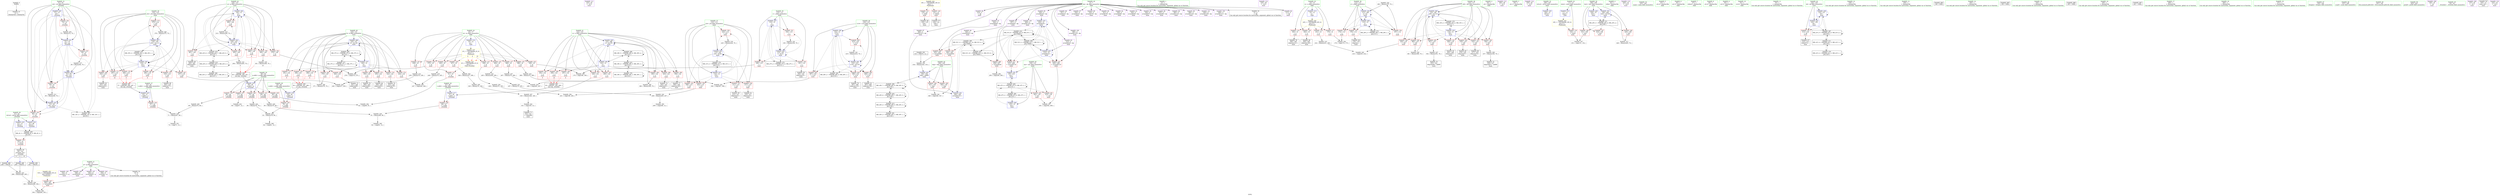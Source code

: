 digraph "SVFG" {
	label="SVFG";

	Node0x55ff099ca2c0 [shape=record,color=grey,label="{NodeID: 0\nNullPtr}"];
	Node0x55ff099ca2c0 -> Node0x55ff099e33e0[style=solid];
	Node0x55ff09a14260 [shape=record,color=grey,label="{NodeID: 360\n304 = cmp(284, 303, )\n}"];
	Node0x55ff09a00c10 [shape=record,color=red,label="{NodeID: 194\n288\<--126\n\<--p\nmain\n|{<s0>8}}"];
	Node0x55ff09a00c10:s0 -> Node0x55ff09a52b30[style=solid,color=red];
	Node0x55ff099fe290 [shape=record,color=purple,label="{NodeID: 111\n143\<--25\n\<--.str.3\nmain\n}"];
	Node0x55ff099e1320 [shape=record,color=green,label="{NodeID: 28\n45\<--46\ny.addr\<--y.addr_field_insensitive\n_Z3cntiiii\n}"];
	Node0x55ff099e1320 -> Node0x55ff09a03a40[style=solid];
	Node0x55ff099e1320 -> Node0x55ff09a01e80[style=solid];
	Node0x55ff09a0efe0 [shape=record,color=grey,label="{NodeID: 305\n329 = Binary(70, 328, )\n}"];
	Node0x55ff09a0efe0 -> Node0x55ff09a0f2e0[style=solid];
	Node0x55ff09a02360 [shape=record,color=blue,label="{NodeID: 222\n51\<--85\nret\<--inc7\n_Z3cntiiii\n}"];
	Node0x55ff09a02360 -> Node0x55ff09a04190[style=dashed];
	Node0x55ff09a02360 -> Node0x55ff09a04260[style=dashed];
	Node0x55ff09a02360 -> Node0x55ff09a02430[style=dashed];
	Node0x55ff09a02360 -> Node0x55ff09a30cd0[style=dashed];
	Node0x55ff09a03d80 [shape=record,color=red,label="{NodeID: 139\n68\<--49\n\<--p.addr\n_Z3cntiiii\n}"];
	Node0x55ff09a03d80 -> Node0x55ff09a12460[style=solid];
	Node0x55ff099fe9f0 [shape=record,color=black,label="{NodeID: 56\n138\<--135\ncall\<--\nmain\n}"];
	Node0x55ff09a119e0 [shape=record,color=grey,label="{NodeID: 333\n296 = Binary(289, 295, )\n}"];
	Node0x55ff09a119e0 -> Node0x55ff09a11e60[style=solid];
	Node0x55ff09a0b860 [shape=record,color=blue,label="{NodeID: 250\n132\<--12\ni116\<--\nmain\n}"];
	Node0x55ff09a0b860 -> Node0x55ff09a01290[style=dashed];
	Node0x55ff09a0b860 -> Node0x55ff09a01360[style=dashed];
	Node0x55ff09a0b860 -> Node0x55ff09a01430[style=dashed];
	Node0x55ff09a0b860 -> Node0x55ff09a01500[style=dashed];
	Node0x55ff09a0b860 -> Node0x55ff09a0ba00[style=dashed];
	Node0x55ff09a0b860 -> Node0x55ff09a274d0[style=dashed];
	Node0x55ff09a05440 [shape=record,color=red,label="{NodeID: 167\n237\<--118\n\<--j32\nmain\n}"];
	Node0x55ff09a05440 -> Node0x55ff09a12a60[style=solid];
	Node0x55ff09a000b0 [shape=record,color=purple,label="{NodeID: 84\n219\<--4\n\<--dp\nmain\n}"];
	Node0x55ff099e0ea0 [shape=record,color=green,label="{NodeID: 1\n12\<--1\n\<--dummyObj\nCan only get source location for instruction, argument, global var or function.}"];
	Node0x55ff09a143e0 [shape=record,color=grey,label="{NodeID: 361\n348 = cmp(346, 347, )\n}"];
	Node0x55ff09a00ce0 [shape=record,color=red,label="{NodeID: 195\n293\<--126\n\<--p\nmain\n}"];
	Node0x55ff09a00ce0 -> Node0x55ff09a116e0[style=solid];
	Node0x55ff099fe360 [shape=record,color=purple,label="{NodeID: 112\n145\<--28\n\<--.str.4\nmain\n}"];
	Node0x55ff099e13f0 [shape=record,color=green,label="{NodeID: 29\n47\<--48\nz.addr\<--z.addr_field_insensitive\n_Z3cntiiii\n}"];
	Node0x55ff099e13f0 -> Node0x55ff09a03b10[style=solid];
	Node0x55ff099e13f0 -> Node0x55ff09a01f50[style=solid];
	Node0x55ff09a0f160 [shape=record,color=grey,label="{NodeID: 306\n371 = Binary(370, 70, )\n}"];
	Node0x55ff09a0f160 -> Node0x55ff09a0b520[style=solid];
	Node0x55ff09a02430 [shape=record,color=blue,label="{NodeID: 223\n51\<--95\nret\<--inc13\n_Z3cntiiii\n}"];
	Node0x55ff09a02430 -> Node0x55ff09a04260[style=dashed];
	Node0x55ff09a02430 -> Node0x55ff09a30cd0[style=dashed];
	Node0x55ff09a03e50 [shape=record,color=red,label="{NodeID: 140\n79\<--49\n\<--p.addr\n_Z3cntiiii\n}"];
	Node0x55ff09a03e50 -> Node0x55ff09a10c60[style=solid];
	Node0x55ff099feac0 [shape=record,color=black,label="{NodeID: 57\n144\<--141\ncall1\<--\nmain\n}"];
	Node0x55ff09a11b60 [shape=record,color=grey,label="{NodeID: 334\n188 = Binary(187, 70, )\n}"];
	Node0x55ff09a11b60 -> Node0x55ff09a02910[style=solid];
	Node0x55ff09a0b930 [shape=record,color=blue,label="{NodeID: 251\n130\<--410\nans\<--\nmain\n}"];
	Node0x55ff09a0b930 -> Node0x55ff09a2fdd0[style=dashed];
	Node0x55ff09a05510 [shape=record,color=red,label="{NodeID: 168\n252\<--118\n\<--j32\nmain\n}"];
	Node0x55ff09a05510 -> Node0x55ff099fefa0[style=solid];
	Node0x55ff09a00180 [shape=record,color=purple,label="{NodeID: 85\n220\<--4\narrayidx24\<--dp\nmain\n}"];
	Node0x55ff09a00180 -> Node0x55ff09a0aa90[style=solid];
	Node0x55ff099cc0b0 [shape=record,color=green,label="{NodeID: 2\n18\<--1\n.str\<--dummyObj\nGlob }"];
	Node0x55ff09a14560 [shape=record,color=grey,label="{NodeID: 362\n62 = cmp(60, 61, )\n}"];
	Node0x55ff09a00db0 [shape=record,color=red,label="{NodeID: 196\n300\<--126\n\<--p\nmain\n}"];
	Node0x55ff09a00db0 -> Node0x55ff09a11ce0[style=solid];
	Node0x55ff099fe430 [shape=record,color=purple,label="{NodeID: 113\n184\<--28\n\<--.str.4\nmain\n}"];
	Node0x55ff099e14c0 [shape=record,color=green,label="{NodeID: 30\n49\<--50\np.addr\<--p.addr_field_insensitive\n_Z3cntiiii\n}"];
	Node0x55ff099e14c0 -> Node0x55ff09a03be0[style=solid];
	Node0x55ff099e14c0 -> Node0x55ff09a03cb0[style=solid];
	Node0x55ff099e14c0 -> Node0x55ff09a03d80[style=solid];
	Node0x55ff099e14c0 -> Node0x55ff09a03e50[style=solid];
	Node0x55ff099e14c0 -> Node0x55ff09a03f20[style=solid];
	Node0x55ff099e14c0 -> Node0x55ff09a02020[style=solid];
	Node0x55ff09a0f2e0 [shape=record,color=grey,label="{NodeID: 307\n330 = Binary(326, 329, )\n}"];
	Node0x55ff09a0f2e0 -> Node0x55ff09a12760[style=solid];
	Node0x55ff09a02500 [shape=record,color=blue,label="{NodeID: 224\n41\<--98\nretval\<--\n_Z3cntiiii\n}"];
	Node0x55ff09a02500 -> Node0x55ff09a307d0[style=dashed];
	Node0x55ff09a03f20 [shape=record,color=red,label="{NodeID: 141\n89\<--49\n\<--p.addr\n_Z3cntiiii\n}"];
	Node0x55ff09a03f20 -> Node0x55ff09a11260[style=solid];
	Node0x55ff099feb90 [shape=record,color=black,label="{NodeID: 58\n179\<--178\nidxprom\<--\nmain\n}"];
	Node0x55ff09a11ce0 [shape=record,color=grey,label="{NodeID: 335\n301 = Binary(300, 70, )\n|{<s0>10}}"];
	Node0x55ff09a11ce0:s0 -> Node0x55ff09a52b30[style=solid,color=red];
	Node0x55ff09a0ba00 [shape=record,color=blue,label="{NodeID: 252\n132\<--415\ni116\<--inc135\nmain\n}"];
	Node0x55ff09a0ba00 -> Node0x55ff09a01290[style=dashed];
	Node0x55ff09a0ba00 -> Node0x55ff09a01360[style=dashed];
	Node0x55ff09a0ba00 -> Node0x55ff09a01430[style=dashed];
	Node0x55ff09a0ba00 -> Node0x55ff09a01500[style=dashed];
	Node0x55ff09a0ba00 -> Node0x55ff09a0ba00[style=dashed];
	Node0x55ff09a0ba00 -> Node0x55ff09a274d0[style=dashed];
	Node0x55ff09a055e0 [shape=record,color=red,label="{NodeID: 169\n285\<--118\n\<--j32\nmain\n|{<s0>8}}"];
	Node0x55ff09a055e0:s0 -> Node0x55ff09a524d0[style=solid,color=red];
	Node0x55ff09a00250 [shape=record,color=purple,label="{NodeID: 86\n251\<--4\narrayidx42\<--dp\nmain\n}"];
	Node0x55ff099cc140 [shape=record,color=green,label="{NodeID: 3\n20\<--1\n.str.1\<--dummyObj\nGlob }"];
	Node0x55ff09a00e80 [shape=record,color=red,label="{NodeID: 197\n309\<--126\n\<--p\nmain\n}"];
	Node0x55ff09a00e80 -> Node0x55ff09a0fd60[style=solid];
	Node0x55ff099fe500 [shape=record,color=purple,label="{NodeID: 114\n155\<--30\n\<--.str.5\nmain\n}"];
	Node0x55ff099e1590 [shape=record,color=green,label="{NodeID: 31\n51\<--52\nret\<--ret_field_insensitive\n_Z3cntiiii\n}"];
	Node0x55ff099e1590 -> Node0x55ff09a03ff0[style=solid];
	Node0x55ff099e1590 -> Node0x55ff09a040c0[style=solid];
	Node0x55ff099e1590 -> Node0x55ff09a04190[style=solid];
	Node0x55ff099e1590 -> Node0x55ff09a04260[style=solid];
	Node0x55ff099e1590 -> Node0x55ff09a021c0[style=solid];
	Node0x55ff099e1590 -> Node0x55ff09a02290[style=solid];
	Node0x55ff099e1590 -> Node0x55ff09a02360[style=solid];
	Node0x55ff099e1590 -> Node0x55ff09a02430[style=solid];
	Node0x55ff09a0f460 [shape=record,color=grey,label="{NodeID: 308\n366 = Binary(365, 70, )\n}"];
	Node0x55ff09a0f460 -> Node0x55ff09a0b450[style=solid];
	Node0x55ff09a025d0 [shape=record,color=blue,label="{NodeID: 225\n106\<--12\nretval\<--\nmain\n}"];
	Node0x55ff09a03ff0 [shape=record,color=red,label="{NodeID: 142\n74\<--51\n\<--ret\n_Z3cntiiii\n}"];
	Node0x55ff09a03ff0 -> Node0x55ff09a10de0[style=solid];
	Node0x55ff099fec60 [shape=record,color=black,label="{NodeID: 59\n182\<--181\nidxprom10\<--\nmain\n}"];
	Node0x55ff09a11e60 [shape=record,color=grey,label="{NodeID: 336\n303 = Binary(296, 302, )\n}"];
	Node0x55ff09a11e60 -> Node0x55ff09a14260[style=solid];
	Node0x55ff09a0bad0 [shape=record,color=blue,label="{NodeID: 253\n108\<--426\ntest\<--inc139\nmain\n}"];
	Node0x55ff09a0bad0 -> Node0x55ff09a234d0[style=dashed];
	Node0x55ff09a056b0 [shape=record,color=red,label="{NodeID: 170\n290\<--118\n\<--j32\nmain\n|{<s0>9}}"];
	Node0x55ff09a056b0:s0 -> Node0x55ff09a524d0[style=solid,color=red];
	Node0x55ff09a00320 [shape=record,color=purple,label="{NodeID: 87\n254\<--4\narrayidx44\<--dp\nmain\n}"];
	Node0x55ff099fd320 [shape=record,color=green,label="{NodeID: 4\n22\<--1\nstdin\<--dummyObj\nGlob }"];
	Node0x55ff09a00f50 [shape=record,color=red,label="{NodeID: 198\n347\<--128\n\<--tmp\nmain\n}"];
	Node0x55ff09a00f50 -> Node0x55ff09a143e0[style=solid];
	Node0x55ff099fe5d0 [shape=record,color=purple,label="{NodeID: 115\n420\<--32\n\<--.str.6\nmain\n}"];
	Node0x55ff099e1660 [shape=record,color=green,label="{NodeID: 32\n103\<--104\nmain\<--main_field_insensitive\n}"];
	Node0x55ff09a0f5e0 [shape=record,color=grey,label="{NodeID: 309\n337 = Binary(336, 70, )\n}"];
	Node0x55ff09a0f5e0 -> Node0x55ff099ff6f0[style=solid];
	Node0x55ff09a026a0 [shape=record,color=blue,label="{NodeID: 226\n108\<--70\ntest\<--\nmain\n}"];
	Node0x55ff09a026a0 -> Node0x55ff09a234d0[style=dashed];
	Node0x55ff09a040c0 [shape=record,color=red,label="{NodeID: 143\n84\<--51\n\<--ret\n_Z3cntiiii\n}"];
	Node0x55ff09a040c0 -> Node0x55ff09a101e0[style=solid];
	Node0x55ff099fed30 [shape=record,color=black,label="{NodeID: 60\n212\<--211\nidxprom21\<--\nmain\n}"];
	Node0x55ff09a11fe0 [shape=record,color=grey,label="{NodeID: 337\n352 = Binary(351, 70, )\n}"];
	Node0x55ff09a11fe0 -> Node0x55ff099ff960[style=solid];
	Node0x55ff09a05780 [shape=record,color=red,label="{NodeID: 171\n297\<--118\n\<--j32\nmain\n|{<s0>10}}"];
	Node0x55ff09a05780:s0 -> Node0x55ff09a524d0[style=solid,color=red];
	Node0x55ff09a003f0 [shape=record,color=purple,label="{NodeID: 88\n257\<--4\narrayidx46\<--dp\nmain\n}"];
	Node0x55ff09a003f0 -> Node0x55ff09a015d0[style=solid];
	Node0x55ff099fd3b0 [shape=record,color=green,label="{NodeID: 5\n23\<--1\n.str.2\<--dummyObj\nGlob }"];
	Node0x55ff09a01020 [shape=record,color=red,label="{NodeID: 199\n350\<--128\n\<--tmp\nmain\n}"];
	Node0x55ff09a01020 -> Node0x55ff09a0b380[style=solid];
	Node0x55ff09a02ad0 [shape=record,color=red,label="{NodeID: 116\n152\<--11\n\<--ntest\nmain\n}"];
	Node0x55ff09a02ad0 -> Node0x55ff09a12ee0[style=solid];
	Node0x55ff099e24f0 [shape=record,color=green,label="{NodeID: 33\n106\<--107\nretval\<--retval_field_insensitive\nmain\n}"];
	Node0x55ff099e24f0 -> Node0x55ff09a025d0[style=solid];
	Node0x55ff09a0f760 [shape=record,color=grey,label="{NodeID: 310\n334 = Binary(325, 333, )\n}"];
	Node0x55ff09a0f760 -> Node0x55ff09a0b2b0[style=solid];
	Node0x55ff09a02770 [shape=record,color=blue,label="{NodeID: 227\n110\<--12\ni\<--\nmain\n}"];
	Node0x55ff09a02770 -> Node0x55ff09a045a0[style=dashed];
	Node0x55ff09a02770 -> Node0x55ff09a04670[style=dashed];
	Node0x55ff09a02770 -> Node0x55ff09a04740[style=dashed];
	Node0x55ff09a02770 -> Node0x55ff09a029e0[style=dashed];
	Node0x55ff09a02770 -> Node0x55ff09a241e0[style=dashed];
	Node0x55ff09a04190 [shape=record,color=red,label="{NodeID: 144\n94\<--51\n\<--ret\n_Z3cntiiii\n}"];
	Node0x55ff09a04190 -> Node0x55ff09a0fbe0[style=solid];
	Node0x55ff099fee00 [shape=record,color=black,label="{NodeID: 61\n218\<--217\nidxprom23\<--\nmain\n}"];
	Node0x55ff09a12160 [shape=record,color=grey,label="{NodeID: 338\n381 = Binary(380, 70, )\n}"];
	Node0x55ff09a12160 -> Node0x55ff09a0b6c0[style=solid];
	Node0x55ff09a05850 [shape=record,color=red,label="{NodeID: 172\n319\<--118\n\<--j32\nmain\n}"];
	Node0x55ff09a05850 -> Node0x55ff099ff480[style=solid];
	Node0x55ff09a004c0 [shape=record,color=purple,label="{NodeID: 89\n318\<--4\narrayidx76\<--dp\nmain\n}"];
	Node0x55ff099e0d10 [shape=record,color=green,label="{NodeID: 6\n25\<--1\n.str.3\<--dummyObj\nGlob }"];
	Node0x55ff09a010f0 [shape=record,color=red,label="{NodeID: 200\n392\<--130\n\<--ans\nmain\n}"];
	Node0x55ff09a010f0 -> Node0x55ff09a13de0[style=solid];
	Node0x55ff09a02ba0 [shape=record,color=red,label="{NodeID: 117\n175\<--14\n\<--n\nmain\n}"];
	Node0x55ff09a02ba0 -> Node0x55ff09a13960[style=solid];
	Node0x55ff099e25c0 [shape=record,color=green,label="{NodeID: 34\n108\<--109\ntest\<--test_field_insensitive\nmain\n}"];
	Node0x55ff099e25c0 -> Node0x55ff09a04330[style=solid];
	Node0x55ff099e25c0 -> Node0x55ff09a04400[style=solid];
	Node0x55ff099e25c0 -> Node0x55ff09a044d0[style=solid];
	Node0x55ff099e25c0 -> Node0x55ff09a026a0[style=solid];
	Node0x55ff099e25c0 -> Node0x55ff09a0bad0[style=solid];
	Node0x55ff09a0f8e0 [shape=record,color=grey,label="{NodeID: 311\n426 = Binary(425, 70, )\n}"];
	Node0x55ff09a0f8e0 -> Node0x55ff09a0bad0[style=solid];
	Node0x55ff09a02840 [shape=record,color=blue,label="{NodeID: 228\n112\<--12\nj\<--\nmain\n}"];
	Node0x55ff09a02840 -> Node0x55ff09a04810[style=dashed];
	Node0x55ff09a02840 -> Node0x55ff09a048e0[style=dashed];
	Node0x55ff09a02840 -> Node0x55ff09a049b0[style=dashed];
	Node0x55ff09a02840 -> Node0x55ff09a02840[style=dashed];
	Node0x55ff09a02840 -> Node0x55ff09a02910[style=dashed];
	Node0x55ff09a02840 -> Node0x55ff09a242d0[style=dashed];
	Node0x55ff09a04260 [shape=record,color=red,label="{NodeID: 145\n98\<--51\n\<--ret\n_Z3cntiiii\n}"];
	Node0x55ff09a04260 -> Node0x55ff09a02500[style=solid];
	Node0x55ff099feed0 [shape=record,color=black,label="{NodeID: 62\n250\<--249\nidxprom41\<--\nmain\n}"];
	Node0x55ff09a122e0 [shape=record,color=grey,label="{NodeID: 339\n71 = Binary(67, 69, )\n}"];
	Node0x55ff09a122e0 -> Node0x55ff09a134e0[style=solid];
	Node0x55ff09a05920 [shape=record,color=red,label="{NodeID: 173\n375\<--118\n\<--j32\nmain\n}"];
	Node0x55ff09a05920 -> Node0x55ff09a10f60[style=solid];
	Node0x55ff09a00590 [shape=record,color=purple,label="{NodeID: 90\n321\<--4\narrayidx78\<--dp\nmain\n}"];
	Node0x55ff099e0da0 [shape=record,color=green,label="{NodeID: 7\n27\<--1\nstdout\<--dummyObj\nGlob }"];
	Node0x55ff09a011c0 [shape=record,color=red,label="{NodeID: 201\n419\<--130\n\<--ans\nmain\n}"];
	Node0x55ff09a02c70 [shape=record,color=red,label="{NodeID: 118\n231\<--14\n\<--n\nmain\n}"];
	Node0x55ff09a02c70 -> Node0x55ff09a0fee0[style=solid];
	Node0x55ff099e2690 [shape=record,color=green,label="{NodeID: 35\n110\<--111\ni\<--i_field_insensitive\nmain\n}"];
	Node0x55ff099e2690 -> Node0x55ff09a045a0[style=solid];
	Node0x55ff099e2690 -> Node0x55ff09a04670[style=solid];
	Node0x55ff099e2690 -> Node0x55ff09a04740[style=solid];
	Node0x55ff099e2690 -> Node0x55ff09a02770[style=solid];
	Node0x55ff099e2690 -> Node0x55ff09a029e0[style=solid];
	Node0x55ff09a0fa60 [shape=record,color=grey,label="{NodeID: 312\n239 = Binary(70, 238, )\n}"];
	Node0x55ff09a0fa60 -> Node0x55ff09a12a60[style=solid];
	Node0x55ff09a02910 [shape=record,color=blue,label="{NodeID: 229\n112\<--188\nj\<--inc\nmain\n}"];
	Node0x55ff09a02910 -> Node0x55ff09a04810[style=dashed];
	Node0x55ff09a02910 -> Node0x55ff09a048e0[style=dashed];
	Node0x55ff09a02910 -> Node0x55ff09a049b0[style=dashed];
	Node0x55ff09a02910 -> Node0x55ff09a02840[style=dashed];
	Node0x55ff09a02910 -> Node0x55ff09a02910[style=dashed];
	Node0x55ff09a02910 -> Node0x55ff09a242d0[style=dashed];
	Node0x55ff09a04330 [shape=record,color=red,label="{NodeID: 146\n151\<--108\n\<--test\nmain\n}"];
	Node0x55ff09a04330 -> Node0x55ff09a12ee0[style=solid];
	Node0x55ff099fefa0 [shape=record,color=black,label="{NodeID: 63\n253\<--252\nidxprom43\<--\nmain\n}"];
	Node0x55ff09a240b0 [shape=record,color=black,label="{NodeID: 423\nMR_43V_6 = PHI(MR_43V_7, MR_43V_5, )\npts\{127 \}\n}"];
	Node0x55ff09a240b0 -> Node0x55ff09a0b040[style=dashed];
	Node0x55ff09a240b0 -> Node0x55ff09a325d0[style=dashed];
	Node0x55ff09a240b0 -> Node0x55ff09a240b0[style=dashed];
	Node0x55ff09a12460 [shape=record,color=grey,label="{NodeID: 340\n69 = Binary(70, 68, )\n}"];
	Node0x55ff09a12460 -> Node0x55ff09a122e0[style=solid];
	Node0x55ff09a059f0 [shape=record,color=red,label="{NodeID: 174\n244\<--120\n\<--k\nmain\n}"];
	Node0x55ff09a059f0 -> Node0x55ff09a131e0[style=solid];
	Node0x55ff09a00660 [shape=record,color=purple,label="{NodeID: 91\n324\<--4\narrayidx80\<--dp\nmain\n}"];
	Node0x55ff09a00660 -> Node0x55ff09a01770[style=solid];
	Node0x55ff099ca350 [shape=record,color=green,label="{NodeID: 8\n28\<--1\n.str.4\<--dummyObj\nGlob }"];
	Node0x55ff09a225d0 [shape=record,color=black,label="{NodeID: 368\nMR_45V_7 = PHI(MR_45V_9, MR_45V_5, )\npts\{129 \}\n}"];
	Node0x55ff09a225d0 -> Node0x55ff09a0b2b0[style=dashed];
	Node0x55ff09a225d0 -> Node0x55ff09a225d0[style=dashed];
	Node0x55ff09a225d0 -> Node0x55ff09a36a10[style=dashed];
	Node0x55ff09a01290 [shape=record,color=red,label="{NodeID: 202\n387\<--132\n\<--i116\nmain\n}"];
	Node0x55ff09a01290 -> Node0x55ff09a13660[style=solid];
	Node0x55ff09a02d40 [shape=record,color=red,label="{NodeID: 119\n393\<--14\n\<--n\nmain\n}"];
	Node0x55ff09a02d40 -> Node0x55ff099ffbd0[style=solid];
	Node0x55ff099e2760 [shape=record,color=green,label="{NodeID: 36\n112\<--113\nj\<--j_field_insensitive\nmain\n}"];
	Node0x55ff099e2760 -> Node0x55ff09a04810[style=solid];
	Node0x55ff099e2760 -> Node0x55ff09a048e0[style=solid];
	Node0x55ff099e2760 -> Node0x55ff09a049b0[style=solid];
	Node0x55ff099e2760 -> Node0x55ff09a02840[style=solid];
	Node0x55ff099e2760 -> Node0x55ff09a02910[style=solid];
	Node0x55ff09a0fbe0 [shape=record,color=grey,label="{NodeID: 313\n95 = Binary(94, 70, )\n}"];
	Node0x55ff09a0fbe0 -> Node0x55ff09a02430[style=solid];
	Node0x55ff09a029e0 [shape=record,color=blue,label="{NodeID: 230\n110\<--193\ni\<--inc14\nmain\n}"];
	Node0x55ff09a029e0 -> Node0x55ff09a045a0[style=dashed];
	Node0x55ff09a029e0 -> Node0x55ff09a04670[style=dashed];
	Node0x55ff09a029e0 -> Node0x55ff09a04740[style=dashed];
	Node0x55ff09a029e0 -> Node0x55ff09a029e0[style=dashed];
	Node0x55ff09a029e0 -> Node0x55ff09a241e0[style=dashed];
	Node0x55ff09a04400 [shape=record,color=red,label="{NodeID: 147\n418\<--108\n\<--test\nmain\n}"];
	Node0x55ff099ff070 [shape=record,color=black,label="{NodeID: 64\n256\<--255\nidxprom45\<--\nmain\n}"];
	Node0x55ff09a36a10 [shape=record,color=black,label="{NodeID: 424\nMR_45V_6 = PHI(MR_45V_7, MR_45V_5, )\npts\{129 \}\n}"];
	Node0x55ff09a36a10 -> Node0x55ff09a225d0[style=dashed];
	Node0x55ff09a36a10 -> Node0x55ff09a32ad0[style=dashed];
	Node0x55ff09a36a10 -> Node0x55ff09a36a10[style=dashed];
	Node0x55ff09a125e0 [shape=record,color=grey,label="{NodeID: 341\n415 = Binary(414, 70, )\n}"];
	Node0x55ff09a125e0 -> Node0x55ff09a0ba00[style=solid];
	Node0x55ff09a05ac0 [shape=record,color=red,label="{NodeID: 175\n255\<--120\n\<--k\nmain\n}"];
	Node0x55ff09a05ac0 -> Node0x55ff099ff070[style=solid];
	Node0x55ff09a00730 [shape=record,color=purple,label="{NodeID: 92\n339\<--4\narrayidx88\<--dp\nmain\n}"];
	Node0x55ff099ca3e0 [shape=record,color=green,label="{NodeID: 9\n30\<--1\n.str.5\<--dummyObj\nGlob }"];
	Node0x55ff09a22ad0 [shape=record,color=black,label="{NodeID: 369\nMR_51V_11 = PHI(MR_51V_14, MR_51V_9, )\npts\{70000 \}\n}"];
	Node0x55ff09a22ad0 -> Node0x55ff09a01770[style=dashed];
	Node0x55ff09a22ad0 -> Node0x55ff09a01840[style=dashed];
	Node0x55ff09a22ad0 -> Node0x55ff09a0b380[style=dashed];
	Node0x55ff09a22ad0 -> Node0x55ff09a22ad0[style=dashed];
	Node0x55ff09a22ad0 -> Node0x55ff09a36ee0[style=dashed];
	Node0x55ff09a01360 [shape=record,color=red,label="{NodeID: 203\n396\<--132\n\<--i116\nmain\n}"];
	Node0x55ff09a01360 -> Node0x55ff099ffca0[style=solid];
	Node0x55ff09a02e10 [shape=record,color=red,label="{NodeID: 120\n403\<--14\n\<--n\nmain\n}"];
	Node0x55ff09a02e10 -> Node0x55ff099ffd70[style=solid];
	Node0x55ff099e2830 [shape=record,color=green,label="{NodeID: 37\n114\<--115\nj16\<--j16_field_insensitive\nmain\n}"];
	Node0x55ff099e2830 -> Node0x55ff09a04a80[style=solid];
	Node0x55ff099e2830 -> Node0x55ff09a04b50[style=solid];
	Node0x55ff099e2830 -> Node0x55ff09a04c20[style=solid];
	Node0x55ff099e2830 -> Node0x55ff09a04cf0[style=solid];
	Node0x55ff099e2830 -> Node0x55ff09a04dc0[style=solid];
	Node0x55ff099e2830 -> Node0x55ff09a0a8f0[style=solid];
	Node0x55ff099e2830 -> Node0x55ff09a0ab60[style=solid];
	Node0x55ff09a0fd60 [shape=record,color=grey,label="{NodeID: 314\n310 = Binary(309, 70, )\n}"];
	Node0x55ff09a0fd60 -> Node0x55ff09a0b1e0[style=solid];
	Node0x55ff09a0a8f0 [shape=record,color=blue,label="{NodeID: 231\n114\<--12\nj16\<--\nmain\n}"];
	Node0x55ff09a0a8f0 -> Node0x55ff09a04a80[style=dashed];
	Node0x55ff09a0a8f0 -> Node0x55ff09a04b50[style=dashed];
	Node0x55ff09a0a8f0 -> Node0x55ff09a04c20[style=dashed];
	Node0x55ff09a0a8f0 -> Node0x55ff09a04cf0[style=dashed];
	Node0x55ff09a0a8f0 -> Node0x55ff09a04dc0[style=dashed];
	Node0x55ff09a0a8f0 -> Node0x55ff09a0ab60[style=dashed];
	Node0x55ff09a0a8f0 -> Node0x55ff09a247d0[style=dashed];
	Node0x55ff09a044d0 [shape=record,color=red,label="{NodeID: 148\n425\<--108\n\<--test\nmain\n}"];
	Node0x55ff09a044d0 -> Node0x55ff09a0f8e0[style=solid];
	Node0x55ff099ff140 [shape=record,color=black,label="{NodeID: 65\n279\<--278\nidxprom57\<--\nmain\n}"];
	Node0x55ff09a36ee0 [shape=record,color=black,label="{NodeID: 425\nMR_51V_10 = PHI(MR_51V_11, MR_51V_9, )\npts\{70000 \}\n}"];
	Node0x55ff09a36ee0 -> Node0x55ff09a015d0[style=dashed];
	Node0x55ff09a36ee0 -> Node0x55ff09a22ad0[style=dashed];
	Node0x55ff09a36ee0 -> Node0x55ff09a32fd0[style=dashed];
	Node0x55ff09a36ee0 -> Node0x55ff09a36ee0[style=dashed];
	Node0x55ff09a12760 [shape=record,color=grey,label="{NodeID: 342\n331 = cmp(330, 12, )\n}"];
	Node0x55ff09a12760 -> Node0x55ff099ff620[style=solid];
	Node0x55ff09a05b90 [shape=record,color=red,label="{NodeID: 176\n286\<--120\n\<--k\nmain\n|{<s0>8}}"];
	Node0x55ff09a05b90:s0 -> Node0x55ff09a527b0[style=solid,color=red];
	Node0x55ff09a00800 [shape=record,color=purple,label="{NodeID: 93\n342\<--4\narrayidx90\<--dp\nmain\n}"];
	Node0x55ff099ca4b0 [shape=record,color=green,label="{NodeID: 10\n32\<--1\n.str.6\<--dummyObj\nGlob }"];
	Node0x55ff09a39a10 [shape=record,color=yellow,style=double,label="{NodeID: 453\n53V_1 = ENCHI(MR_53V_0)\npts\{100000 \}\nFun[main]}"];
	Node0x55ff09a39a10 -> Node0x55ff09a016a0[style=dashed];
	Node0x55ff09a01430 [shape=record,color=red,label="{NodeID: 204\n406\<--132\n\<--i116\nmain\n}"];
	Node0x55ff09a01430 -> Node0x55ff099ffe40[style=solid];
	Node0x55ff09a02ee0 [shape=record,color=red,label="{NodeID: 121\n61\<--16\n\<--m\n_Z3cntiiii\n}"];
	Node0x55ff09a02ee0 -> Node0x55ff09a14560[style=solid];
	Node0x55ff099e2900 [shape=record,color=green,label="{NodeID: 38\n116\<--117\ni28\<--i28_field_insensitive\nmain\n}"];
	Node0x55ff099e2900 -> Node0x55ff09a04e90[style=solid];
	Node0x55ff099e2900 -> Node0x55ff09a04f60[style=solid];
	Node0x55ff099e2900 -> Node0x55ff09a05030[style=solid];
	Node0x55ff099e2900 -> Node0x55ff09a05100[style=solid];
	Node0x55ff099e2900 -> Node0x55ff09a051d0[style=solid];
	Node0x55ff099e2900 -> Node0x55ff09a052a0[style=solid];
	Node0x55ff099e2900 -> Node0x55ff09a05370[style=solid];
	Node0x55ff099e2900 -> Node0x55ff09a0ac30[style=solid];
	Node0x55ff099e2900 -> Node0x55ff09a0b6c0[style=solid];
	Node0x55ff09a0fee0 [shape=record,color=grey,label="{NodeID: 315\n232 = Binary(231, 206, )\n}"];
	Node0x55ff09a0fee0 -> Node0x55ff09a12be0[style=solid];
	Node0x55ff09a0a9c0 [shape=record,color=blue,label="{NodeID: 232\n214\<--70\narrayidx22\<--\nmain\n}"];
	Node0x55ff09a0a9c0 -> Node0x55ff09a01910[style=dashed];
	Node0x55ff09a0a9c0 -> Node0x55ff09a019e0[style=dashed];
	Node0x55ff09a0a9c0 -> Node0x55ff09a0a9c0[style=dashed];
	Node0x55ff09a0a9c0 -> Node0x55ff09a0aa90[style=dashed];
	Node0x55ff09a0a9c0 -> Node0x55ff09a06ca0[style=dashed];
	Node0x55ff09a0a9c0 -> Node0x55ff09a32fd0[style=dashed];
	Node0x55ff09a045a0 [shape=record,color=red,label="{NodeID: 149\n168\<--110\n\<--i\nmain\n}"];
	Node0x55ff09a045a0 -> Node0x55ff09a13ae0[style=solid];
	Node0x55ff099ff210 [shape=record,color=black,label="{NodeID: 66\n282\<--281\nidxprom59\<--\nmain\n}"];
	Node0x55ff09a128e0 [shape=record,color=grey,label="{NodeID: 343\n58 = cmp(57, 12, )\n}"];
	Node0x55ff09a05c60 [shape=record,color=red,label="{NodeID: 177\n291\<--120\n\<--k\nmain\n|{<s0>9}}"];
	Node0x55ff09a05c60:s0 -> Node0x55ff09a527b0[style=solid,color=red];
	Node0x55ff09a008d0 [shape=record,color=purple,label="{NodeID: 94\n345\<--4\narrayidx92\<--dp\nmain\n}"];
	Node0x55ff09a008d0 -> Node0x55ff09a01840[style=solid];
	Node0x55ff099cc5f0 [shape=record,color=green,label="{NodeID: 11\n70\<--1\n\<--dummyObj\nCan only get source location for instruction, argument, global var or function.}"];
	Node0x55ff09a234d0 [shape=record,color=black,label="{NodeID: 371\nMR_25V_3 = PHI(MR_25V_4, MR_25V_2, )\npts\{109 \}\n}"];
	Node0x55ff09a234d0 -> Node0x55ff09a04330[style=dashed];
	Node0x55ff09a234d0 -> Node0x55ff09a04400[style=dashed];
	Node0x55ff09a234d0 -> Node0x55ff09a044d0[style=dashed];
	Node0x55ff09a234d0 -> Node0x55ff09a0bad0[style=dashed];
	Node0x55ff09a01500 [shape=record,color=red,label="{NodeID: 205\n414\<--132\n\<--i116\nmain\n}"];
	Node0x55ff09a01500 -> Node0x55ff09a125e0[style=solid];
	Node0x55ff09a02fb0 [shape=record,color=red,label="{NodeID: 122\n169\<--16\n\<--m\nmain\n}"];
	Node0x55ff09a02fb0 -> Node0x55ff09a13ae0[style=solid];
	Node0x55ff099e29d0 [shape=record,color=green,label="{NodeID: 39\n118\<--119\nj32\<--j32_field_insensitive\nmain\n}"];
	Node0x55ff099e29d0 -> Node0x55ff09a05440[style=solid];
	Node0x55ff099e29d0 -> Node0x55ff09a05510[style=solid];
	Node0x55ff099e29d0 -> Node0x55ff09a055e0[style=solid];
	Node0x55ff099e29d0 -> Node0x55ff09a056b0[style=solid];
	Node0x55ff099e29d0 -> Node0x55ff09a05780[style=solid];
	Node0x55ff099e29d0 -> Node0x55ff09a05850[style=solid];
	Node0x55ff099e29d0 -> Node0x55ff09a05920[style=solid];
	Node0x55ff099e29d0 -> Node0x55ff09a0ad00[style=solid];
	Node0x55ff099e29d0 -> Node0x55ff09a0b5f0[style=solid];
	Node0x55ff09a10060 [shape=record,color=grey,label="{NodeID: 316\n81 = Binary(78, 80, )\n}"];
	Node0x55ff09a10060 -> Node0x55ff09a13060[style=solid];
	Node0x55ff09a0aa90 [shape=record,color=blue,label="{NodeID: 233\n220\<--12\narrayidx24\<--\nmain\n}"];
	Node0x55ff09a0aa90 -> Node0x55ff09a01910[style=dashed];
	Node0x55ff09a0aa90 -> Node0x55ff09a019e0[style=dashed];
	Node0x55ff09a0aa90 -> Node0x55ff09a0a9c0[style=dashed];
	Node0x55ff09a0aa90 -> Node0x55ff09a0aa90[style=dashed];
	Node0x55ff09a0aa90 -> Node0x55ff09a06ca0[style=dashed];
	Node0x55ff09a0aa90 -> Node0x55ff09a32fd0[style=dashed];
	Node0x55ff09a04670 [shape=record,color=red,label="{NodeID: 150\n181\<--110\n\<--i\nmain\n}"];
	Node0x55ff09a04670 -> Node0x55ff099fec60[style=solid];
	Node0x55ff099ff2e0 [shape=record,color=black,label="{NodeID: 67\n314\<--313\ntobool73\<--\nmain\n}"];
	Node0x55ff09a378e0 [shape=record,color=yellow,style=double,label="{NodeID: 427\n2V_1 = ENCHI(MR_2V_0)\npts\{17 \}\nFun[_Z3cntiiii]}"];
	Node0x55ff09a378e0 -> Node0x55ff09a02ee0[style=dashed];
	Node0x55ff09a12a60 [shape=record,color=grey,label="{NodeID: 344\n240 = cmp(237, 239, )\n}"];
	Node0x55ff09a05d30 [shape=record,color=red,label="{NodeID: 178\n298\<--120\n\<--k\nmain\n|{<s0>10}}"];
	Node0x55ff09a05d30:s0 -> Node0x55ff09a527b0[style=solid,color=red];
	Node0x55ff09a009a0 [shape=record,color=purple,label="{NodeID: 95\n354\<--4\narrayidx97\<--dp\nmain\n}"];
	Node0x55ff099cc6c0 [shape=record,color=green,label="{NodeID: 12\n158\<--1\n\<--dummyObj\nCan only get source location for instruction, argument, global var or function.}"];
	Node0x55ff09a241e0 [shape=record,color=black,label="{NodeID: 372\nMR_27V_2 = PHI(MR_27V_4, MR_27V_1, )\npts\{111 \}\n}"];
	Node0x55ff09a241e0 -> Node0x55ff09a02770[style=dashed];
	Node0x55ff09a015d0 [shape=record,color=red,label="{NodeID: 206\n258\<--257\n\<--arrayidx46\nmain\n}"];
	Node0x55ff09a015d0 -> Node0x55ff09a13c60[style=solid];
	Node0x55ff09a03080 [shape=record,color=red,label="{NodeID: 123\n199\<--16\n\<--m\nmain\n}"];
	Node0x55ff09a03080 -> Node0x55ff09a11560[style=solid];
	Node0x55ff099e2aa0 [shape=record,color=green,label="{NodeID: 40\n120\<--121\nk\<--k_field_insensitive\nmain\n}"];
	Node0x55ff099e2aa0 -> Node0x55ff09a059f0[style=solid];
	Node0x55ff099e2aa0 -> Node0x55ff09a05ac0[style=solid];
	Node0x55ff099e2aa0 -> Node0x55ff09a05b90[style=solid];
	Node0x55ff099e2aa0 -> Node0x55ff09a05c60[style=solid];
	Node0x55ff099e2aa0 -> Node0x55ff09a05d30[style=solid];
	Node0x55ff099e2aa0 -> Node0x55ff09a05e00[style=solid];
	Node0x55ff099e2aa0 -> Node0x55ff09a05ed0[style=solid];
	Node0x55ff099e2aa0 -> Node0x55ff09a05fa0[style=solid];
	Node0x55ff099e2aa0 -> Node0x55ff09a06070[style=solid];
	Node0x55ff099e2aa0 -> Node0x55ff09a0add0[style=solid];
	Node0x55ff099e2aa0 -> Node0x55ff09a0b520[style=solid];
	Node0x55ff09a101e0 [shape=record,color=grey,label="{NodeID: 317\n85 = Binary(84, 70, )\n}"];
	Node0x55ff09a101e0 -> Node0x55ff09a02360[style=solid];
	Node0x55ff09a0ab60 [shape=record,color=blue,label="{NodeID: 234\n114\<--225\nj16\<--inc26\nmain\n}"];
	Node0x55ff09a0ab60 -> Node0x55ff09a04a80[style=dashed];
	Node0x55ff09a0ab60 -> Node0x55ff09a04b50[style=dashed];
	Node0x55ff09a0ab60 -> Node0x55ff09a04c20[style=dashed];
	Node0x55ff09a0ab60 -> Node0x55ff09a04cf0[style=dashed];
	Node0x55ff09a0ab60 -> Node0x55ff09a04dc0[style=dashed];
	Node0x55ff09a0ab60 -> Node0x55ff09a0ab60[style=dashed];
	Node0x55ff09a0ab60 -> Node0x55ff09a247d0[style=dashed];
	Node0x55ff09a04740 [shape=record,color=red,label="{NodeID: 151\n192\<--110\n\<--i\nmain\n}"];
	Node0x55ff09a04740 -> Node0x55ff09a11860[style=solid];
	Node0x55ff099ff3b0 [shape=record,color=black,label="{NodeID: 68\n317\<--316\nidxprom75\<--\nmain\n}"];
	Node0x55ff09a12be0 [shape=record,color=grey,label="{NodeID: 345\n233 = cmp(230, 232, )\n}"];
	Node0x55ff09a05e00 [shape=record,color=red,label="{NodeID: 179\n322\<--120\n\<--k\nmain\n}"];
	Node0x55ff09a05e00 -> Node0x55ff099ff550[style=solid];
	Node0x55ff099fd660 [shape=record,color=purple,label="{NodeID: 96\n357\<--4\narrayidx99\<--dp\nmain\n}"];
	Node0x55ff099cc2f0 [shape=record,color=green,label="{NodeID: 13\n159\<--1\n\<--dummyObj\nCan only get source location for instruction, argument, global var or function.}"];
	Node0x55ff09a242d0 [shape=record,color=black,label="{NodeID: 373\nMR_29V_2 = PHI(MR_29V_3, MR_29V_1, )\npts\{113 \}\n}"];
	Node0x55ff09a242d0 -> Node0x55ff09a02840[style=dashed];
	Node0x55ff09a242d0 -> Node0x55ff09a242d0[style=dashed];
	Node0x55ff09a016a0 [shape=record,color=red,label="{NodeID: 207\n284\<--283\n\<--arrayidx60\nmain\n}"];
	Node0x55ff09a016a0 -> Node0x55ff09a14260[style=solid];
	Node0x55ff09a03150 [shape=record,color=red,label="{NodeID: 124\n204\<--16\n\<--m\nmain\n}"];
	Node0x55ff09a03150 -> Node0x55ff09a10960[style=solid];
	Node0x55ff099e2b70 [shape=record,color=green,label="{NodeID: 41\n122\<--123\nu\<--u_field_insensitive\nmain\n}"];
	Node0x55ff099e2b70 -> Node0x55ff09a06140[style=solid];
	Node0x55ff099e2b70 -> Node0x55ff09a06210[style=solid];
	Node0x55ff099e2b70 -> Node0x55ff09a062e0[style=solid];
	Node0x55ff099e2b70 -> Node0x55ff09a063b0[style=solid];
	Node0x55ff099e2b70 -> Node0x55ff09a06480[style=solid];
	Node0x55ff099e2b70 -> Node0x55ff09a06550[style=solid];
	Node0x55ff099e2b70 -> Node0x55ff09a06620[style=solid];
	Node0x55ff099e2b70 -> Node0x55ff09a066f0[style=solid];
	Node0x55ff099e2b70 -> Node0x55ff09a0aea0[style=solid];
	Node0x55ff099e2b70 -> Node0x55ff09a0b450[style=solid];
	Node0x55ff09a51ca0 [shape=record,color=black,label="{NodeID: 484\n146 = PHI()\n}"];
	Node0x55ff09a10360 [shape=record,color=grey,label="{NodeID: 318\n225 = Binary(224, 70, )\n}"];
	Node0x55ff09a10360 -> Node0x55ff09a0ab60[style=solid];
	Node0x55ff09a0ac30 [shape=record,color=blue,label="{NodeID: 235\n116\<--12\ni28\<--\nmain\n}"];
	Node0x55ff09a0ac30 -> Node0x55ff09a04e90[style=dashed];
	Node0x55ff09a0ac30 -> Node0x55ff09a04f60[style=dashed];
	Node0x55ff09a0ac30 -> Node0x55ff09a05030[style=dashed];
	Node0x55ff09a0ac30 -> Node0x55ff09a05100[style=dashed];
	Node0x55ff09a0ac30 -> Node0x55ff09a051d0[style=dashed];
	Node0x55ff09a0ac30 -> Node0x55ff09a052a0[style=dashed];
	Node0x55ff09a0ac30 -> Node0x55ff09a05370[style=dashed];
	Node0x55ff09a0ac30 -> Node0x55ff09a0b6c0[style=dashed];
	Node0x55ff09a0ac30 -> Node0x55ff09a24cd0[style=dashed];
	Node0x55ff09a04810 [shape=record,color=red,label="{NodeID: 152\n174\<--112\n\<--j\nmain\n}"];
	Node0x55ff09a04810 -> Node0x55ff09a13960[style=solid];
	Node0x55ff099ff480 [shape=record,color=black,label="{NodeID: 69\n320\<--319\nidxprom77\<--\nmain\n}"];
	Node0x55ff09a12d60 [shape=record,color=grey,label="{NodeID: 346\n92 = cmp(91, 12, )\n}"];
	Node0x55ff09a05ed0 [shape=record,color=red,label="{NodeID: 180\n340\<--120\n\<--k\nmain\n}"];
	Node0x55ff09a05ed0 -> Node0x55ff099ff7c0[style=solid];
	Node0x55ff099fd730 [shape=record,color=purple,label="{NodeID: 97\n360\<--4\narrayidx101\<--dp\nmain\n}"];
	Node0x55ff099fd730 -> Node0x55ff09a0b380[style=solid];
	Node0x55ff099cc3c0 [shape=record,color=green,label="{NodeID: 14\n160\<--1\n\<--dummyObj\nCan only get source location for instruction, argument, global var or function.}"];
	Node0x55ff09a247d0 [shape=record,color=black,label="{NodeID: 374\nMR_31V_2 = PHI(MR_31V_4, MR_31V_1, )\npts\{115 \}\n}"];
	Node0x55ff09a247d0 -> Node0x55ff09a0a8f0[style=dashed];
	Node0x55ff09a01770 [shape=record,color=red,label="{NodeID: 208\n325\<--324\n\<--arrayidx80\nmain\n}"];
	Node0x55ff09a01770 -> Node0x55ff09a0f760[style=solid];
	Node0x55ff09a03220 [shape=record,color=red,label="{NodeID: 125\n238\<--16\n\<--m\nmain\n}"];
	Node0x55ff09a03220 -> Node0x55ff09a0fa60[style=solid];
	Node0x55ff099e2c40 [shape=record,color=green,label="{NodeID: 42\n124\<--125\nok\<--ok_field_insensitive\nmain\n}"];
	Node0x55ff099e2c40 -> Node0x55ff09a067c0[style=solid];
	Node0x55ff099e2c40 -> Node0x55ff09a0af70[style=solid];
	Node0x55ff099e2c40 -> Node0x55ff09a0b110[style=solid];
	Node0x55ff09a51da0 [shape=record,color=black,label="{NodeID: 485\n156 = PHI()\n}"];
	Node0x55ff09a104e0 [shape=record,color=grey,label="{NodeID: 319\n246 = Binary(70, 245, )\n}"];
	Node0x55ff09a104e0 -> Node0x55ff09a131e0[style=solid];
	Node0x55ff09a0ad00 [shape=record,color=blue,label="{NodeID: 236\n118\<--12\nj32\<--\nmain\n}"];
	Node0x55ff09a0ad00 -> Node0x55ff09a05440[style=dashed];
	Node0x55ff09a0ad00 -> Node0x55ff09a05510[style=dashed];
	Node0x55ff09a0ad00 -> Node0x55ff09a055e0[style=dashed];
	Node0x55ff09a0ad00 -> Node0x55ff09a056b0[style=dashed];
	Node0x55ff09a0ad00 -> Node0x55ff09a05780[style=dashed];
	Node0x55ff09a0ad00 -> Node0x55ff09a05850[style=dashed];
	Node0x55ff09a0ad00 -> Node0x55ff09a05920[style=dashed];
	Node0x55ff09a0ad00 -> Node0x55ff09a0ad00[style=dashed];
	Node0x55ff09a0ad00 -> Node0x55ff09a0b5f0[style=dashed];
	Node0x55ff09a0ad00 -> Node0x55ff09a251d0[style=dashed];
	Node0x55ff09a048e0 [shape=record,color=red,label="{NodeID: 153\n178\<--112\n\<--j\nmain\n}"];
	Node0x55ff09a048e0 -> Node0x55ff099feb90[style=solid];
	Node0x55ff099ff550 [shape=record,color=black,label="{NodeID: 70\n323\<--322\nidxprom79\<--\nmain\n}"];
	Node0x55ff09a12ee0 [shape=record,color=grey,label="{NodeID: 347\n153 = cmp(151, 152, )\n}"];
	Node0x55ff09a05fa0 [shape=record,color=red,label="{NodeID: 181\n355\<--120\n\<--k\nmain\n}"];
	Node0x55ff09a05fa0 -> Node0x55ff099ffa30[style=solid];
	Node0x55ff099fd800 [shape=record,color=purple,label="{NodeID: 98\n395\<--4\narrayidx122\<--dp\nmain\n}"];
	Node0x55ff099cc490 [shape=record,color=green,label="{NodeID: 15\n164\<--1\n\<--dummyObj\nCan only get source location for instruction, argument, global var or function.}"];
	Node0x55ff09a24cd0 [shape=record,color=black,label="{NodeID: 375\nMR_33V_2 = PHI(MR_33V_4, MR_33V_1, )\npts\{117 \}\n}"];
	Node0x55ff09a24cd0 -> Node0x55ff09a0ac30[style=dashed];
	Node0x55ff09a01840 [shape=record,color=red,label="{NodeID: 209\n346\<--345\n\<--arrayidx92\nmain\n}"];
	Node0x55ff09a01840 -> Node0x55ff09a143e0[style=solid];
	Node0x55ff09a032f0 [shape=record,color=red,label="{NodeID: 126\n245\<--16\n\<--m\nmain\n}"];
	Node0x55ff09a032f0 -> Node0x55ff09a104e0[style=solid];
	Node0x55ff099e2d10 [shape=record,color=green,label="{NodeID: 43\n126\<--127\np\<--p_field_insensitive\nmain\n}"];
	Node0x55ff099e2d10 -> Node0x55ff09a00a70[style=solid];
	Node0x55ff099e2d10 -> Node0x55ff09a00b40[style=solid];
	Node0x55ff099e2d10 -> Node0x55ff09a00c10[style=solid];
	Node0x55ff099e2d10 -> Node0x55ff09a00ce0[style=solid];
	Node0x55ff099e2d10 -> Node0x55ff09a00db0[style=solid];
	Node0x55ff099e2d10 -> Node0x55ff09a00e80[style=solid];
	Node0x55ff099e2d10 -> Node0x55ff09a0b040[style=solid];
	Node0x55ff099e2d10 -> Node0x55ff09a0b1e0[style=solid];
	Node0x55ff09a51ea0 [shape=record,color=black,label="{NodeID: 486\n185 = PHI()\n}"];
	Node0x55ff09a10660 [shape=record,color=grey,label="{NodeID: 320\n208 = Binary(203, 207, )\n}"];
	Node0x55ff09a10660 -> Node0x55ff09a13360[style=solid];
	Node0x55ff09a0add0 [shape=record,color=blue,label="{NodeID: 237\n120\<--12\nk\<--\nmain\n}"];
	Node0x55ff09a0add0 -> Node0x55ff09a059f0[style=dashed];
	Node0x55ff09a0add0 -> Node0x55ff09a05ac0[style=dashed];
	Node0x55ff09a0add0 -> Node0x55ff09a05b90[style=dashed];
	Node0x55ff09a0add0 -> Node0x55ff09a05c60[style=dashed];
	Node0x55ff09a0add0 -> Node0x55ff09a05d30[style=dashed];
	Node0x55ff09a0add0 -> Node0x55ff09a05e00[style=dashed];
	Node0x55ff09a0add0 -> Node0x55ff09a05ed0[style=dashed];
	Node0x55ff09a0add0 -> Node0x55ff09a05fa0[style=dashed];
	Node0x55ff09a0add0 -> Node0x55ff09a06070[style=dashed];
	Node0x55ff09a0add0 -> Node0x55ff09a0b520[style=dashed];
	Node0x55ff09a0add0 -> Node0x55ff09a316d0[style=dashed];
	Node0x55ff09a049b0 [shape=record,color=red,label="{NodeID: 154\n187\<--112\n\<--j\nmain\n}"];
	Node0x55ff09a049b0 -> Node0x55ff09a11b60[style=solid];
	Node0x55ff099ff620 [shape=record,color=black,label="{NodeID: 71\n332\<--331\n\<--tobool84\nmain\n}"];
	Node0x55ff09a13060 [shape=record,color=grey,label="{NodeID: 348\n82 = cmp(81, 12, )\n}"];
	Node0x55ff09a06070 [shape=record,color=red,label="{NodeID: 182\n370\<--120\n\<--k\nmain\n}"];
	Node0x55ff09a06070 -> Node0x55ff09a0f160[style=solid];
	Node0x55ff099fd8d0 [shape=record,color=purple,label="{NodeID: 99\n398\<--4\narrayidx124\<--dp\nmain\n}"];
	Node0x55ff099e19c0 [shape=record,color=green,label="{NodeID: 16\n165\<--1\n\<--dummyObj\nCan only get source location for instruction, argument, global var or function.}"];
	Node0x55ff09a251d0 [shape=record,color=black,label="{NodeID: 376\nMR_35V_2 = PHI(MR_35V_3, MR_35V_1, )\npts\{119 \}\n}"];
	Node0x55ff09a251d0 -> Node0x55ff09a0ad00[style=dashed];
	Node0x55ff09a251d0 -> Node0x55ff09a251d0[style=dashed];
	Node0x55ff09a01910 [shape=record,color=red,label="{NodeID: 210\n400\<--399\n\<--arrayidx125\nmain\n}"];
	Node0x55ff09a01910 -> Node0x55ff09a13de0[style=solid];
	Node0x55ff09a033c0 [shape=record,color=red,label="{NodeID: 127\n266\<--16\n\<--m\nmain\n}"];
	Node0x55ff09a033c0 -> Node0x55ff09a110e0[style=solid];
	Node0x55ff099e2de0 [shape=record,color=green,label="{NodeID: 44\n128\<--129\ntmp\<--tmp_field_insensitive\nmain\n}"];
	Node0x55ff099e2de0 -> Node0x55ff09a00f50[style=solid];
	Node0x55ff099e2de0 -> Node0x55ff09a01020[style=solid];
	Node0x55ff099e2de0 -> Node0x55ff09a0b2b0[style=solid];
	Node0x55ff09a51fa0 [shape=record,color=black,label="{NodeID: 487\n421 = PHI()\n}"];
	Node0x55ff09a2fdd0 [shape=record,color=black,label="{NodeID: 404\nMR_47V_4 = PHI(MR_47V_6, MR_47V_3, )\npts\{131 \}\n}"];
	Node0x55ff09a2fdd0 -> Node0x55ff09a010f0[style=dashed];
	Node0x55ff09a2fdd0 -> Node0x55ff09a011c0[style=dashed];
	Node0x55ff09a2fdd0 -> Node0x55ff09a0b930[style=dashed];
	Node0x55ff09a2fdd0 -> Node0x55ff09a26fd0[style=dashed];
	Node0x55ff09a2fdd0 -> Node0x55ff09a2fdd0[style=dashed];
	Node0x55ff09a107e0 [shape=record,color=grey,label="{NodeID: 321\n207 = Binary(70, 205, )\n}"];
	Node0x55ff09a107e0 -> Node0x55ff09a10660[style=solid];
	Node0x55ff09a0aea0 [shape=record,color=blue,label="{NodeID: 238\n122\<--12\nu\<--\nmain\n}"];
	Node0x55ff09a0aea0 -> Node0x55ff09a06140[style=dashed];
	Node0x55ff09a0aea0 -> Node0x55ff09a06210[style=dashed];
	Node0x55ff09a0aea0 -> Node0x55ff09a062e0[style=dashed];
	Node0x55ff09a0aea0 -> Node0x55ff09a063b0[style=dashed];
	Node0x55ff09a0aea0 -> Node0x55ff09a06480[style=dashed];
	Node0x55ff09a0aea0 -> Node0x55ff09a06550[style=dashed];
	Node0x55ff09a0aea0 -> Node0x55ff09a06620[style=dashed];
	Node0x55ff09a0aea0 -> Node0x55ff09a066f0[style=dashed];
	Node0x55ff09a0aea0 -> Node0x55ff09a0b450[style=dashed];
	Node0x55ff09a0aea0 -> Node0x55ff09a076a0[style=dashed];
	Node0x55ff09a04a80 [shape=record,color=red,label="{NodeID: 155\n198\<--114\n\<--j16\nmain\n}"];
	Node0x55ff09a04a80 -> Node0x55ff09a13f60[style=solid];
	Node0x55ff099ff6f0 [shape=record,color=black,label="{NodeID: 72\n338\<--337\nidxprom87\<--add86\nmain\n}"];
	Node0x55ff09a131e0 [shape=record,color=grey,label="{NodeID: 349\n247 = cmp(244, 246, )\n}"];
	Node0x55ff09a06140 [shape=record,color=red,label="{NodeID: 183\n265\<--122\n\<--u\nmain\n}"];
	Node0x55ff09a06140 -> Node0x55ff09a137e0[style=solid];
	Node0x55ff099fd9a0 [shape=record,color=purple,label="{NodeID: 100\n399\<--4\narrayidx125\<--dp\nmain\n}"];
	Node0x55ff099fd9a0 -> Node0x55ff09a01910[style=solid];
	Node0x55ff099e1a90 [shape=record,color=green,label="{NodeID: 17\n206\<--1\n\<--dummyObj\nCan only get source location for instruction, argument, global var or function.}"];
	Node0x55ff09a256d0 [shape=record,color=black,label="{NodeID: 377\nMR_37V_2 = PHI(MR_37V_3, MR_37V_1, )\npts\{121 \}\n}"];
	Node0x55ff09a256d0 -> Node0x55ff09a256d0[style=dashed];
	Node0x55ff09a256d0 -> Node0x55ff09a316d0[style=dashed];
	Node0x55ff09a019e0 [shape=record,color=red,label="{NodeID: 211\n410\<--409\n\<--arrayidx132\nmain\n}"];
	Node0x55ff09a019e0 -> Node0x55ff09a0b930[style=solid];
	Node0x55ff09a03490 [shape=record,color=red,label="{NodeID: 128\n275\<--16\n\<--m\nmain\n}"];
	Node0x55ff09a03490 -> Node0x55ff09a140e0[style=solid];
	Node0x55ff099e2eb0 [shape=record,color=green,label="{NodeID: 45\n130\<--131\nans\<--ans_field_insensitive\nmain\n}"];
	Node0x55ff099e2eb0 -> Node0x55ff09a010f0[style=solid];
	Node0x55ff099e2eb0 -> Node0x55ff09a011c0[style=solid];
	Node0x55ff099e2eb0 -> Node0x55ff09a0b790[style=solid];
	Node0x55ff099e2eb0 -> Node0x55ff09a0b930[style=solid];
	Node0x55ff09a520a0 [shape=record,color=black,label="{NodeID: 488\n289 = PHI(36, )\n}"];
	Node0x55ff09a520a0 -> Node0x55ff09a119e0[style=solid];
	Node0x55ff09a10960 [shape=record,color=grey,label="{NodeID: 322\n205 = Binary(204, 206, )\n}"];
	Node0x55ff09a10960 -> Node0x55ff09a107e0[style=solid];
	Node0x55ff09a0af70 [shape=record,color=blue,label="{NodeID: 239\n124\<--271\nok\<--\nmain\n}"];
	Node0x55ff09a0af70 -> Node0x55ff09a067c0[style=dashed];
	Node0x55ff09a0af70 -> Node0x55ff09a0af70[style=dashed];
	Node0x55ff09a0af70 -> Node0x55ff09a0b110[style=dashed];
	Node0x55ff09a0af70 -> Node0x55ff09a07ba0[style=dashed];
	Node0x55ff09a04b50 [shape=record,color=red,label="{NodeID: 156\n203\<--114\n\<--j16\nmain\n}"];
	Node0x55ff09a04b50 -> Node0x55ff09a10660[style=solid];
	Node0x55ff099ff7c0 [shape=record,color=black,label="{NodeID: 73\n341\<--340\nidxprom89\<--\nmain\n}"];
	Node0x55ff09a13360 [shape=record,color=grey,label="{NodeID: 350\n209 = cmp(208, 12, )\n}"];
	Node0x55ff09a06210 [shape=record,color=red,label="{NodeID: 184\n287\<--122\n\<--u\nmain\n|{<s0>8}}"];
	Node0x55ff09a06210:s0 -> Node0x55ff09a52970[style=solid,color=red];
	Node0x55ff099fda70 [shape=record,color=purple,label="{NodeID: 101\n405\<--4\narrayidx129\<--dp\nmain\n}"];
	Node0x55ff099e1b60 [shape=record,color=green,label="{NodeID: 18\n260\<--1\n\<--dummyObj\nCan only get source location for instruction, argument, global var or function.}"];
	Node0x55ff09a25bd0 [shape=record,color=black,label="{NodeID: 378\nMR_39V_2 = PHI(MR_39V_3, MR_39V_1, )\npts\{123 \}\n}"];
	Node0x55ff09a25bd0 -> Node0x55ff09a25bd0[style=dashed];
	Node0x55ff09a25bd0 -> Node0x55ff09a31bd0[style=dashed];
	Node0x55ff09a01ab0 [shape=record,color=blue,label="{NodeID: 212\n11\<--12\nntest\<--\nGlob }"];
	Node0x55ff09a01ab0 -> Node0x55ff09a38a50[style=dashed];
	Node0x55ff09a03560 [shape=record,color=red,label="{NodeID: 129\n327\<--16\n\<--m\nmain\n}"];
	Node0x55ff09a03560 -> Node0x55ff09a0ee60[style=solid];
	Node0x55ff099e2f80 [shape=record,color=green,label="{NodeID: 46\n132\<--133\ni116\<--i116_field_insensitive\nmain\n}"];
	Node0x55ff099e2f80 -> Node0x55ff09a01290[style=solid];
	Node0x55ff099e2f80 -> Node0x55ff09a01360[style=solid];
	Node0x55ff099e2f80 -> Node0x55ff09a01430[style=solid];
	Node0x55ff099e2f80 -> Node0x55ff09a01500[style=solid];
	Node0x55ff099e2f80 -> Node0x55ff09a0b860[style=solid];
	Node0x55ff099e2f80 -> Node0x55ff09a0ba00[style=solid];
	Node0x55ff09a52290 [shape=record,color=black,label="{NodeID: 489\n295 = PHI(36, )\n}"];
	Node0x55ff09a52290 -> Node0x55ff09a119e0[style=solid];
	Node0x55ff09a307d0 [shape=record,color=black,label="{NodeID: 406\nMR_4V_3 = PHI(MR_4V_4, MR_4V_2, )\npts\{42 \}\n}"];
	Node0x55ff09a307d0 -> Node0x55ff09a038a0[style=dashed];
	Node0x55ff09a10ae0 [shape=record,color=grey,label="{NodeID: 323\n389 = Binary(70, 388, )\n}"];
	Node0x55ff09a10ae0 -> Node0x55ff09a13660[style=solid];
	Node0x55ff09a0b040 [shape=record,color=blue,label="{NodeID: 240\n126\<--12\np\<--\nmain\n}"];
	Node0x55ff09a0b040 -> Node0x55ff09a00a70[style=dashed];
	Node0x55ff09a0b040 -> Node0x55ff09a00b40[style=dashed];
	Node0x55ff09a0b040 -> Node0x55ff09a00c10[style=dashed];
	Node0x55ff09a0b040 -> Node0x55ff09a00ce0[style=dashed];
	Node0x55ff09a0b040 -> Node0x55ff09a00db0[style=dashed];
	Node0x55ff09a0b040 -> Node0x55ff09a00e80[style=dashed];
	Node0x55ff09a0b040 -> Node0x55ff09a0b040[style=dashed];
	Node0x55ff09a0b040 -> Node0x55ff09a0b1e0[style=dashed];
	Node0x55ff09a0b040 -> Node0x55ff09a240b0[style=dashed];
	Node0x55ff09a04c20 [shape=record,color=red,label="{NodeID: 157\n211\<--114\n\<--j16\nmain\n}"];
	Node0x55ff09a04c20 -> Node0x55ff099fed30[style=solid];
	Node0x55ff099ff890 [shape=record,color=black,label="{NodeID: 74\n344\<--343\nidxprom91\<--\nmain\n}"];
	Node0x55ff09a38940 [shape=record,color=yellow,style=double,label="{NodeID: 434\n16V_1 = ENCHI(MR_16V_0)\npts\{1 \}\nFun[main]}"];
	Node0x55ff09a38940 -> Node0x55ff09a03700[style=dashed];
	Node0x55ff09a38940 -> Node0x55ff09a037d0[style=dashed];
	Node0x55ff09a134e0 [shape=record,color=grey,label="{NodeID: 351\n72 = cmp(71, 12, )\n}"];
	Node0x55ff09a062e0 [shape=record,color=red,label="{NodeID: 185\n292\<--122\n\<--u\nmain\n|{<s0>9}}"];
	Node0x55ff09a062e0:s0 -> Node0x55ff09a52970[style=solid,color=red];
	Node0x55ff099fdb40 [shape=record,color=purple,label="{NodeID: 102\n408\<--4\narrayidx131\<--dp\nmain\n}"];
	Node0x55ff099e1c30 [shape=record,color=green,label="{NodeID: 19\n271\<--1\n\<--dummyObj\nCan only get source location for instruction, argument, global var or function.}"];
	Node0x55ff09a260d0 [shape=record,color=black,label="{NodeID: 379\nMR_41V_2 = PHI(MR_41V_3, MR_41V_1, )\npts\{125 \}\n}"];
	Node0x55ff09a260d0 -> Node0x55ff09a260d0[style=dashed];
	Node0x55ff09a260d0 -> Node0x55ff09a320d0[style=dashed];
	Node0x55ff09a01bb0 [shape=record,color=blue,label="{NodeID: 213\n14\<--12\nn\<--\nGlob }"];
	Node0x55ff09a01bb0 -> Node0x55ff09a38b30[style=dashed];
	Node0x55ff09a03630 [shape=record,color=red,label="{NodeID: 130\n388\<--16\n\<--m\nmain\n}"];
	Node0x55ff09a03630 -> Node0x55ff09a10ae0[style=solid];
	Node0x55ff099e3050 [shape=record,color=green,label="{NodeID: 47\n139\<--140\nfreopen\<--freopen_field_insensitive\n}"];
	Node0x55ff09a52390 [shape=record,color=black,label="{NodeID: 490\n302 = PHI(36, )\n}"];
	Node0x55ff09a52390 -> Node0x55ff09a11e60[style=solid];
	Node0x55ff09a30cd0 [shape=record,color=black,label="{NodeID: 407\nMR_14V_2 = PHI(MR_14V_9, MR_14V_1, )\npts\{52 \}\n}"];
	Node0x55ff09a10c60 [shape=record,color=grey,label="{NodeID: 324\n80 = Binary(70, 79, )\n}"];
	Node0x55ff09a10c60 -> Node0x55ff09a10060[style=solid];
	Node0x55ff09a0b110 [shape=record,color=blue,label="{NodeID: 241\n124\<--158\nok\<--\nmain\n}"];
	Node0x55ff09a0b110 -> Node0x55ff09a067c0[style=dashed];
	Node0x55ff09a0b110 -> Node0x55ff09a0af70[style=dashed];
	Node0x55ff09a0b110 -> Node0x55ff09a07ba0[style=dashed];
	Node0x55ff09a04cf0 [shape=record,color=red,label="{NodeID: 158\n217\<--114\n\<--j16\nmain\n}"];
	Node0x55ff09a04cf0 -> Node0x55ff099fee00[style=solid];
	Node0x55ff099ff960 [shape=record,color=black,label="{NodeID: 75\n353\<--352\nidxprom96\<--add95\nmain\n}"];
	Node0x55ff09a38a50 [shape=record,color=yellow,style=double,label="{NodeID: 435\n18V_1 = ENCHI(MR_18V_0)\npts\{13 \}\nFun[main]}"];
	Node0x55ff09a38a50 -> Node0x55ff09a02ad0[style=dashed];
	Node0x55ff09a13660 [shape=record,color=grey,label="{NodeID: 352\n390 = cmp(387, 389, )\n}"];
	Node0x55ff09a063b0 [shape=record,color=red,label="{NodeID: 186\n299\<--122\n\<--u\nmain\n|{<s0>10}}"];
	Node0x55ff09a063b0:s0 -> Node0x55ff09a52970[style=solid,color=red];
	Node0x55ff099fdc10 [shape=record,color=purple,label="{NodeID: 103\n409\<--4\narrayidx132\<--dp\nmain\n}"];
	Node0x55ff099fdc10 -> Node0x55ff09a019e0[style=solid];
	Node0x55ff099e1d30 [shape=record,color=green,label="{NodeID: 20\n4\<--7\ndp\<--dp_field_insensitive\nGlob }"];
	Node0x55ff099e1d30 -> Node0x55ff099fe680[style=solid];
	Node0x55ff099e1d30 -> Node0x55ff099fff10[style=solid];
	Node0x55ff099e1d30 -> Node0x55ff099fffe0[style=solid];
	Node0x55ff099e1d30 -> Node0x55ff09a000b0[style=solid];
	Node0x55ff099e1d30 -> Node0x55ff09a00180[style=solid];
	Node0x55ff099e1d30 -> Node0x55ff09a00250[style=solid];
	Node0x55ff099e1d30 -> Node0x55ff09a00320[style=solid];
	Node0x55ff099e1d30 -> Node0x55ff09a003f0[style=solid];
	Node0x55ff099e1d30 -> Node0x55ff09a004c0[style=solid];
	Node0x55ff099e1d30 -> Node0x55ff09a00590[style=solid];
	Node0x55ff099e1d30 -> Node0x55ff09a00660[style=solid];
	Node0x55ff099e1d30 -> Node0x55ff09a00730[style=solid];
	Node0x55ff099e1d30 -> Node0x55ff09a00800[style=solid];
	Node0x55ff099e1d30 -> Node0x55ff09a008d0[style=solid];
	Node0x55ff099e1d30 -> Node0x55ff09a009a0[style=solid];
	Node0x55ff099e1d30 -> Node0x55ff099fd660[style=solid];
	Node0x55ff099e1d30 -> Node0x55ff099fd730[style=solid];
	Node0x55ff099e1d30 -> Node0x55ff099fd800[style=solid];
	Node0x55ff099e1d30 -> Node0x55ff099fd8d0[style=solid];
	Node0x55ff099e1d30 -> Node0x55ff099fd9a0[style=solid];
	Node0x55ff099e1d30 -> Node0x55ff099fda70[style=solid];
	Node0x55ff099e1d30 -> Node0x55ff099fdb40[style=solid];
	Node0x55ff099e1d30 -> Node0x55ff099fdc10[style=solid];
	Node0x55ff09a265d0 [shape=record,color=black,label="{NodeID: 380\nMR_43V_2 = PHI(MR_43V_3, MR_43V_1, )\npts\{127 \}\n}"];
	Node0x55ff09a265d0 -> Node0x55ff09a265d0[style=dashed];
	Node0x55ff09a265d0 -> Node0x55ff09a325d0[style=dashed];
	Node0x55ff09a01cb0 [shape=record,color=blue,label="{NodeID: 214\n16\<--12\nm\<--\nGlob }"];
	Node0x55ff09a01cb0 -> Node0x55ff09a38c10[style=dashed];
	Node0x55ff09a03700 [shape=record,color=red,label="{NodeID: 131\n135\<--22\n\<--stdin\nmain\n}"];
	Node0x55ff09a03700 -> Node0x55ff099fe9f0[style=solid];
	Node0x55ff099e3120 [shape=record,color=green,label="{NodeID: 48\n147\<--148\nscanf\<--scanf_field_insensitive\n}"];
	Node0x55ff09a524d0 [shape=record,color=black,label="{NodeID: 491\n37 = PHI(285, 290, 297, )\n0th arg _Z3cntiiii }"];
	Node0x55ff09a524d0 -> Node0x55ff09a01db0[style=solid];
	Node0x55ff09a10de0 [shape=record,color=grey,label="{NodeID: 325\n75 = Binary(74, 70, )\n}"];
	Node0x55ff09a10de0 -> Node0x55ff09a02290[style=solid];
	Node0x55ff09a0b1e0 [shape=record,color=blue,label="{NodeID: 242\n126\<--310\np\<--inc71\nmain\n}"];
	Node0x55ff09a0b1e0 -> Node0x55ff09a00a70[style=dashed];
	Node0x55ff09a0b1e0 -> Node0x55ff09a00b40[style=dashed];
	Node0x55ff09a0b1e0 -> Node0x55ff09a00c10[style=dashed];
	Node0x55ff09a0b1e0 -> Node0x55ff09a00ce0[style=dashed];
	Node0x55ff09a0b1e0 -> Node0x55ff09a00db0[style=dashed];
	Node0x55ff09a0b1e0 -> Node0x55ff09a00e80[style=dashed];
	Node0x55ff09a0b1e0 -> Node0x55ff09a0b040[style=dashed];
	Node0x55ff09a0b1e0 -> Node0x55ff09a0b1e0[style=dashed];
	Node0x55ff09a0b1e0 -> Node0x55ff09a240b0[style=dashed];
	Node0x55ff09a04dc0 [shape=record,color=red,label="{NodeID: 159\n224\<--114\n\<--j16\nmain\n}"];
	Node0x55ff09a04dc0 -> Node0x55ff09a10360[style=solid];
	Node0x55ff099ffa30 [shape=record,color=black,label="{NodeID: 76\n356\<--355\nidxprom98\<--\nmain\n}"];
	Node0x55ff09a38b30 [shape=record,color=yellow,style=double,label="{NodeID: 436\n20V_1 = ENCHI(MR_20V_0)\npts\{15 \}\nFun[main]}"];
	Node0x55ff09a38b30 -> Node0x55ff09a02ba0[style=dashed];
	Node0x55ff09a38b30 -> Node0x55ff09a02c70[style=dashed];
	Node0x55ff09a38b30 -> Node0x55ff09a02d40[style=dashed];
	Node0x55ff09a38b30 -> Node0x55ff09a02e10[style=dashed];
	Node0x55ff09a137e0 [shape=record,color=grey,label="{NodeID: 353\n268 = cmp(265, 267, )\n}"];
	Node0x55ff09a06480 [shape=record,color=red,label="{NodeID: 187\n326\<--122\n\<--u\nmain\n}"];
	Node0x55ff09a06480 -> Node0x55ff09a0f2e0[style=solid];
	Node0x55ff099fdce0 [shape=record,color=purple,label="{NodeID: 104\n180\<--8\narrayidx\<--g\nmain\n}"];
	Node0x55ff099e1e30 [shape=record,color=green,label="{NodeID: 21\n8\<--10\ng\<--g_field_insensitive\nGlob }"];
	Node0x55ff099e1e30 -> Node0x55ff099fe750[style=solid];
	Node0x55ff099e1e30 -> Node0x55ff099fdce0[style=solid];
	Node0x55ff099e1e30 -> Node0x55ff099fddb0[style=solid];
	Node0x55ff099e1e30 -> Node0x55ff099fde80[style=solid];
	Node0x55ff099e1e30 -> Node0x55ff099fdf50[style=solid];
	Node0x55ff09a26ad0 [shape=record,color=black,label="{NodeID: 381\nMR_45V_2 = PHI(MR_45V_3, MR_45V_1, )\npts\{129 \}\n}"];
	Node0x55ff09a26ad0 -> Node0x55ff09a26ad0[style=dashed];
	Node0x55ff09a26ad0 -> Node0x55ff09a32ad0[style=dashed];
	Node0x55ff09a01db0 [shape=record,color=blue,label="{NodeID: 215\n43\<--37\nx.addr\<--x\n_Z3cntiiii\n}"];
	Node0x55ff09a01db0 -> Node0x55ff09a03970[style=dashed];
	Node0x55ff09a037d0 [shape=record,color=red,label="{NodeID: 132\n141\<--27\n\<--stdout\nmain\n}"];
	Node0x55ff09a037d0 -> Node0x55ff099feac0[style=solid];
	Node0x55ff099e31e0 [shape=record,color=green,label="{NodeID: 49\n161\<--162\nllvm.memset.p0i8.i64\<--llvm.memset.p0i8.i64_field_insensitive\n}"];
	Node0x55ff09a527b0 [shape=record,color=black,label="{NodeID: 492\n38 = PHI(286, 291, 298, )\n1st arg _Z3cntiiii }"];
	Node0x55ff09a527b0 -> Node0x55ff09a01e80[style=solid];
	Node0x55ff09a316d0 [shape=record,color=black,label="{NodeID: 409\nMR_37V_4 = PHI(MR_37V_6, MR_37V_3, )\npts\{121 \}\n}"];
	Node0x55ff09a316d0 -> Node0x55ff09a0add0[style=dashed];
	Node0x55ff09a316d0 -> Node0x55ff09a256d0[style=dashed];
	Node0x55ff09a316d0 -> Node0x55ff09a316d0[style=dashed];
	Node0x55ff09a10f60 [shape=record,color=grey,label="{NodeID: 326\n376 = Binary(375, 70, )\n}"];
	Node0x55ff09a10f60 -> Node0x55ff09a0b5f0[style=solid];
	Node0x55ff09a0b2b0 [shape=record,color=blue,label="{NodeID: 243\n128\<--334\ntmp\<--add85\nmain\n}"];
	Node0x55ff09a0b2b0 -> Node0x55ff09a00f50[style=dashed];
	Node0x55ff09a0b2b0 -> Node0x55ff09a01020[style=dashed];
	Node0x55ff09a0b2b0 -> Node0x55ff09a225d0[style=dashed];
	Node0x55ff09a04e90 [shape=record,color=red,label="{NodeID: 160\n230\<--116\n\<--i28\nmain\n}"];
	Node0x55ff09a04e90 -> Node0x55ff09a12be0[style=solid];
	Node0x55ff099ffb00 [shape=record,color=black,label="{NodeID: 77\n359\<--358\nidxprom100\<--\nmain\n}"];
	Node0x55ff09a38c10 [shape=record,color=yellow,style=double,label="{NodeID: 437\n2V_1 = ENCHI(MR_2V_0)\npts\{17 \}\nFun[main]|{|<s9>8|<s10>9|<s11>10}}"];
	Node0x55ff09a38c10 -> Node0x55ff09a02fb0[style=dashed];
	Node0x55ff09a38c10 -> Node0x55ff09a03080[style=dashed];
	Node0x55ff09a38c10 -> Node0x55ff09a03150[style=dashed];
	Node0x55ff09a38c10 -> Node0x55ff09a03220[style=dashed];
	Node0x55ff09a38c10 -> Node0x55ff09a032f0[style=dashed];
	Node0x55ff09a38c10 -> Node0x55ff09a033c0[style=dashed];
	Node0x55ff09a38c10 -> Node0x55ff09a03490[style=dashed];
	Node0x55ff09a38c10 -> Node0x55ff09a03560[style=dashed];
	Node0x55ff09a38c10 -> Node0x55ff09a03630[style=dashed];
	Node0x55ff09a38c10:s9 -> Node0x55ff09a378e0[style=dashed,color=red];
	Node0x55ff09a38c10:s10 -> Node0x55ff09a378e0[style=dashed,color=red];
	Node0x55ff09a38c10:s11 -> Node0x55ff09a378e0[style=dashed,color=red];
	Node0x55ff09a13960 [shape=record,color=grey,label="{NodeID: 354\n176 = cmp(174, 175, )\n}"];
	Node0x55ff09a06550 [shape=record,color=red,label="{NodeID: 188\n343\<--122\n\<--u\nmain\n}"];
	Node0x55ff09a06550 -> Node0x55ff099ff890[style=solid];
	Node0x55ff099fddb0 [shape=record,color=purple,label="{NodeID: 105\n183\<--8\narrayidx11\<--g\nmain\n}"];
	Node0x55ff099e1f30 [shape=record,color=green,label="{NodeID: 22\n11\<--13\nntest\<--ntest_field_insensitive\nGlob }"];
	Node0x55ff099e1f30 -> Node0x55ff09a02ad0[style=solid];
	Node0x55ff099e1f30 -> Node0x55ff09a01ab0[style=solid];
	Node0x55ff09a26fd0 [shape=record,color=black,label="{NodeID: 382\nMR_47V_2 = PHI(MR_47V_4, MR_47V_1, )\npts\{131 \}\n}"];
	Node0x55ff09a26fd0 -> Node0x55ff09a0b790[style=dashed];
	Node0x55ff09a01e80 [shape=record,color=blue,label="{NodeID: 216\n45\<--38\ny.addr\<--y\n_Z3cntiiii\n}"];
	Node0x55ff09a01e80 -> Node0x55ff09a03a40[style=dashed];
	Node0x55ff09a038a0 [shape=record,color=red,label="{NodeID: 133\n101\<--41\n\<--retval\n_Z3cntiiii\n}"];
	Node0x55ff09a038a0 -> Node0x55ff099fe920[style=solid];
	Node0x55ff099e32e0 [shape=record,color=green,label="{NodeID: 50\n422\<--423\nprintf\<--printf_field_insensitive\n}"];
	Node0x55ff09a52970 [shape=record,color=black,label="{NodeID: 493\n39 = PHI(287, 292, 299, )\n2nd arg _Z3cntiiii }"];
	Node0x55ff09a52970 -> Node0x55ff09a01f50[style=solid];
	Node0x55ff09a31bd0 [shape=record,color=black,label="{NodeID: 410\nMR_39V_4 = PHI(MR_39V_5, MR_39V_3, )\npts\{123 \}\n}"];
	Node0x55ff09a31bd0 -> Node0x55ff09a25bd0[style=dashed];
	Node0x55ff09a31bd0 -> Node0x55ff09a076a0[style=dashed];
	Node0x55ff09a31bd0 -> Node0x55ff09a31bd0[style=dashed];
	Node0x55ff09a110e0 [shape=record,color=grey,label="{NodeID: 327\n267 = Binary(70, 266, )\n}"];
	Node0x55ff09a110e0 -> Node0x55ff09a137e0[style=solid];
	Node0x55ff09a0b380 [shape=record,color=blue,label="{NodeID: 244\n360\<--350\narrayidx101\<--\nmain\n}"];
	Node0x55ff09a0b380 -> Node0x55ff09a22ad0[style=dashed];
	Node0x55ff09a04f60 [shape=record,color=red,label="{NodeID: 161\n249\<--116\n\<--i28\nmain\n}"];
	Node0x55ff09a04f60 -> Node0x55ff099feed0[style=solid];
	Node0x55ff099ffbd0 [shape=record,color=black,label="{NodeID: 78\n394\<--393\nidxprom121\<--\nmain\n}"];
	Node0x55ff09a13ae0 [shape=record,color=grey,label="{NodeID: 355\n170 = cmp(168, 169, )\n}"];
	Node0x55ff09a06620 [shape=record,color=red,label="{NodeID: 189\n358\<--122\n\<--u\nmain\n}"];
	Node0x55ff09a06620 -> Node0x55ff099ffb00[style=solid];
	Node0x55ff099fde80 [shape=record,color=purple,label="{NodeID: 106\n280\<--8\narrayidx58\<--g\nmain\n}"];
	Node0x55ff099e2030 [shape=record,color=green,label="{NodeID: 23\n14\<--15\nn\<--n_field_insensitive\nGlob }"];
	Node0x55ff099e2030 -> Node0x55ff09a02ba0[style=solid];
	Node0x55ff099e2030 -> Node0x55ff09a02c70[style=solid];
	Node0x55ff099e2030 -> Node0x55ff09a02d40[style=solid];
	Node0x55ff099e2030 -> Node0x55ff09a02e10[style=solid];
	Node0x55ff099e2030 -> Node0x55ff09a01bb0[style=solid];
	Node0x55ff09a274d0 [shape=record,color=black,label="{NodeID: 383\nMR_49V_2 = PHI(MR_49V_4, MR_49V_1, )\npts\{133 \}\n}"];
	Node0x55ff09a274d0 -> Node0x55ff09a0b860[style=dashed];
	Node0x55ff09a01f50 [shape=record,color=blue,label="{NodeID: 217\n47\<--39\nz.addr\<--z\n_Z3cntiiii\n}"];
	Node0x55ff09a01f50 -> Node0x55ff09a03b10[style=dashed];
	Node0x55ff09a03970 [shape=record,color=red,label="{NodeID: 134\n67\<--43\n\<--x.addr\n_Z3cntiiii\n}"];
	Node0x55ff09a03970 -> Node0x55ff09a122e0[style=solid];
	Node0x55ff099e33e0 [shape=record,color=black,label="{NodeID: 51\n2\<--3\ndummyVal\<--dummyVal\n}"];
	Node0x55ff09a52b30 [shape=record,color=black,label="{NodeID: 494\n40 = PHI(288, 294, 301, )\n3rd arg _Z3cntiiii }"];
	Node0x55ff09a52b30 -> Node0x55ff09a02020[style=solid];
	Node0x55ff09a320d0 [shape=record,color=black,label="{NodeID: 411\nMR_41V_4 = PHI(MR_41V_5, MR_41V_3, )\npts\{125 \}\n}"];
	Node0x55ff09a320d0 -> Node0x55ff09a260d0[style=dashed];
	Node0x55ff09a320d0 -> Node0x55ff09a07ba0[style=dashed];
	Node0x55ff09a320d0 -> Node0x55ff09a320d0[style=dashed];
	Node0x55ff09a11260 [shape=record,color=grey,label="{NodeID: 328\n90 = Binary(70, 89, )\n}"];
	Node0x55ff09a11260 -> Node0x55ff09a113e0[style=solid];
	Node0x55ff09a0b450 [shape=record,color=blue,label="{NodeID: 245\n122\<--366\nu\<--inc105\nmain\n}"];
	Node0x55ff09a0b450 -> Node0x55ff09a06140[style=dashed];
	Node0x55ff09a0b450 -> Node0x55ff09a06210[style=dashed];
	Node0x55ff09a0b450 -> Node0x55ff09a062e0[style=dashed];
	Node0x55ff09a0b450 -> Node0x55ff09a063b0[style=dashed];
	Node0x55ff09a0b450 -> Node0x55ff09a06480[style=dashed];
	Node0x55ff09a0b450 -> Node0x55ff09a06550[style=dashed];
	Node0x55ff09a0b450 -> Node0x55ff09a06620[style=dashed];
	Node0x55ff09a0b450 -> Node0x55ff09a066f0[style=dashed];
	Node0x55ff09a0b450 -> Node0x55ff09a0b450[style=dashed];
	Node0x55ff09a0b450 -> Node0x55ff09a076a0[style=dashed];
	Node0x55ff09a05030 [shape=record,color=red,label="{NodeID: 162\n278\<--116\n\<--i28\nmain\n}"];
	Node0x55ff09a05030 -> Node0x55ff099ff140[style=solid];
	Node0x55ff099ffca0 [shape=record,color=black,label="{NodeID: 79\n397\<--396\nidxprom123\<--\nmain\n}"];
	Node0x55ff09a13c60 [shape=record,color=grey,label="{NodeID: 356\n259 = cmp(258, 260, )\n}"];
	Node0x55ff09a066f0 [shape=record,color=red,label="{NodeID: 190\n365\<--122\n\<--u\nmain\n}"];
	Node0x55ff09a066f0 -> Node0x55ff09a0f460[style=solid];
	Node0x55ff099fdf50 [shape=record,color=purple,label="{NodeID: 107\n283\<--8\narrayidx60\<--g\nmain\n}"];
	Node0x55ff099fdf50 -> Node0x55ff09a016a0[style=solid];
	Node0x55ff099e0fc0 [shape=record,color=green,label="{NodeID: 24\n16\<--17\nm\<--m_field_insensitive\nGlob }"];
	Node0x55ff099e0fc0 -> Node0x55ff09a02ee0[style=solid];
	Node0x55ff099e0fc0 -> Node0x55ff09a02fb0[style=solid];
	Node0x55ff099e0fc0 -> Node0x55ff09a03080[style=solid];
	Node0x55ff099e0fc0 -> Node0x55ff09a03150[style=solid];
	Node0x55ff099e0fc0 -> Node0x55ff09a03220[style=solid];
	Node0x55ff099e0fc0 -> Node0x55ff09a032f0[style=solid];
	Node0x55ff099e0fc0 -> Node0x55ff09a033c0[style=solid];
	Node0x55ff099e0fc0 -> Node0x55ff09a03490[style=solid];
	Node0x55ff099e0fc0 -> Node0x55ff09a03560[style=solid];
	Node0x55ff099e0fc0 -> Node0x55ff09a03630[style=solid];
	Node0x55ff099e0fc0 -> Node0x55ff09a01cb0[style=solid];
	Node0x55ff09a06ca0 [shape=record,color=black,label="{NodeID: 384\nMR_51V_2 = PHI(MR_51V_7, MR_51V_1, )\npts\{70000 \}\n}"];
	Node0x55ff09a06ca0 -> Node0x55ff09a01910[style=dashed];
	Node0x55ff09a06ca0 -> Node0x55ff09a019e0[style=dashed];
	Node0x55ff09a06ca0 -> Node0x55ff09a0a9c0[style=dashed];
	Node0x55ff09a06ca0 -> Node0x55ff09a0aa90[style=dashed];
	Node0x55ff09a06ca0 -> Node0x55ff09a06ca0[style=dashed];
	Node0x55ff09a06ca0 -> Node0x55ff09a32fd0[style=dashed];
	Node0x55ff09a02020 [shape=record,color=blue,label="{NodeID: 218\n49\<--40\np.addr\<--p\n_Z3cntiiii\n}"];
	Node0x55ff09a02020 -> Node0x55ff09a03be0[style=dashed];
	Node0x55ff09a02020 -> Node0x55ff09a03cb0[style=dashed];
	Node0x55ff09a02020 -> Node0x55ff09a03d80[style=dashed];
	Node0x55ff09a02020 -> Node0x55ff09a03e50[style=dashed];
	Node0x55ff09a02020 -> Node0x55ff09a03f20[style=dashed];
	Node0x55ff09a03a40 [shape=record,color=red,label="{NodeID: 135\n78\<--45\n\<--y.addr\n_Z3cntiiii\n}"];
	Node0x55ff09a03a40 -> Node0x55ff09a10060[style=solid];
	Node0x55ff099fe680 [shape=record,color=black,label="{NodeID: 52\n6\<--4\n\<--dp\nCan only get source location for instruction, argument, global var or function.}"];
	Node0x55ff09a325d0 [shape=record,color=black,label="{NodeID: 412\nMR_43V_4 = PHI(MR_43V_5, MR_43V_3, )\npts\{127 \}\n}"];
	Node0x55ff09a325d0 -> Node0x55ff09a0b040[style=dashed];
	Node0x55ff09a325d0 -> Node0x55ff09a265d0[style=dashed];
	Node0x55ff09a325d0 -> Node0x55ff09a325d0[style=dashed];
	Node0x55ff09a325d0 -> Node0x55ff09a240b0[style=dashed];
	Node0x55ff09a113e0 [shape=record,color=grey,label="{NodeID: 329\n91 = Binary(88, 90, )\n}"];
	Node0x55ff09a113e0 -> Node0x55ff09a12d60[style=solid];
	Node0x55ff09a0b520 [shape=record,color=blue,label="{NodeID: 246\n120\<--371\nk\<--inc108\nmain\n}"];
	Node0x55ff09a0b520 -> Node0x55ff09a059f0[style=dashed];
	Node0x55ff09a0b520 -> Node0x55ff09a05ac0[style=dashed];
	Node0x55ff09a0b520 -> Node0x55ff09a05b90[style=dashed];
	Node0x55ff09a0b520 -> Node0x55ff09a05c60[style=dashed];
	Node0x55ff09a0b520 -> Node0x55ff09a05d30[style=dashed];
	Node0x55ff09a0b520 -> Node0x55ff09a05e00[style=dashed];
	Node0x55ff09a0b520 -> Node0x55ff09a05ed0[style=dashed];
	Node0x55ff09a0b520 -> Node0x55ff09a05fa0[style=dashed];
	Node0x55ff09a0b520 -> Node0x55ff09a06070[style=dashed];
	Node0x55ff09a0b520 -> Node0x55ff09a0b520[style=dashed];
	Node0x55ff09a0b520 -> Node0x55ff09a316d0[style=dashed];
	Node0x55ff09a05100 [shape=record,color=red,label="{NodeID: 163\n316\<--116\n\<--i28\nmain\n}"];
	Node0x55ff09a05100 -> Node0x55ff099ff3b0[style=solid];
	Node0x55ff099ffd70 [shape=record,color=black,label="{NodeID: 80\n404\<--403\nidxprom128\<--\nmain\n}"];
	Node0x55ff09a13de0 [shape=record,color=grey,label="{NodeID: 357\n401 = cmp(392, 400, )\n}"];
	Node0x55ff09a067c0 [shape=record,color=red,label="{NodeID: 191\n313\<--124\n\<--ok\nmain\n}"];
	Node0x55ff09a067c0 -> Node0x55ff099ff2e0[style=solid];
	Node0x55ff099fe020 [shape=record,color=purple,label="{NodeID: 108\n136\<--18\n\<--.str\nmain\n}"];
	Node0x55ff099e1080 [shape=record,color=green,label="{NodeID: 25\n34\<--35\n_Z3cntiiii\<--_Z3cntiiii_field_insensitive\n}"];
	Node0x55ff09a020f0 [shape=record,color=blue,label="{NodeID: 219\n41\<--12\nretval\<--\n_Z3cntiiii\n}"];
	Node0x55ff09a020f0 -> Node0x55ff09a307d0[style=dashed];
	Node0x55ff09a03b10 [shape=record,color=red,label="{NodeID: 136\n88\<--47\n\<--z.addr\n_Z3cntiiii\n}"];
	Node0x55ff09a03b10 -> Node0x55ff09a113e0[style=solid];
	Node0x55ff099fe750 [shape=record,color=black,label="{NodeID: 53\n9\<--8\n\<--g\nCan only get source location for instruction, argument, global var or function.}"];
	Node0x55ff09a32ad0 [shape=record,color=black,label="{NodeID: 413\nMR_45V_4 = PHI(MR_45V_5, MR_45V_3, )\npts\{129 \}\n}"];
	Node0x55ff09a32ad0 -> Node0x55ff09a225d0[style=dashed];
	Node0x55ff09a32ad0 -> Node0x55ff09a26ad0[style=dashed];
	Node0x55ff09a32ad0 -> Node0x55ff09a32ad0[style=dashed];
	Node0x55ff09a32ad0 -> Node0x55ff09a36a10[style=dashed];
	Node0x55ff09a11560 [shape=record,color=grey,label="{NodeID: 330\n200 = Binary(70, 199, )\n}"];
	Node0x55ff09a11560 -> Node0x55ff09a13f60[style=solid];
	Node0x55ff09a0b5f0 [shape=record,color=blue,label="{NodeID: 247\n118\<--376\nj32\<--inc111\nmain\n}"];
	Node0x55ff09a0b5f0 -> Node0x55ff09a05440[style=dashed];
	Node0x55ff09a0b5f0 -> Node0x55ff09a05510[style=dashed];
	Node0x55ff09a0b5f0 -> Node0x55ff09a055e0[style=dashed];
	Node0x55ff09a0b5f0 -> Node0x55ff09a056b0[style=dashed];
	Node0x55ff09a0b5f0 -> Node0x55ff09a05780[style=dashed];
	Node0x55ff09a0b5f0 -> Node0x55ff09a05850[style=dashed];
	Node0x55ff09a0b5f0 -> Node0x55ff09a05920[style=dashed];
	Node0x55ff09a0b5f0 -> Node0x55ff09a0ad00[style=dashed];
	Node0x55ff09a0b5f0 -> Node0x55ff09a0b5f0[style=dashed];
	Node0x55ff09a0b5f0 -> Node0x55ff09a251d0[style=dashed];
	Node0x55ff09a051d0 [shape=record,color=red,label="{NodeID: 164\n336\<--116\n\<--i28\nmain\n}"];
	Node0x55ff09a051d0 -> Node0x55ff09a0f5e0[style=solid];
	Node0x55ff099ffe40 [shape=record,color=black,label="{NodeID: 81\n407\<--406\nidxprom130\<--\nmain\n}"];
	Node0x55ff09a13f60 [shape=record,color=grey,label="{NodeID: 358\n201 = cmp(198, 200, )\n}"];
	Node0x55ff09a00a70 [shape=record,color=red,label="{NodeID: 192\n274\<--126\n\<--p\nmain\n}"];
	Node0x55ff09a00a70 -> Node0x55ff09a140e0[style=solid];
	Node0x55ff099fe0f0 [shape=record,color=purple,label="{NodeID: 109\n137\<--20\n\<--.str.1\nmain\n}"];
	Node0x55ff099e1180 [shape=record,color=green,label="{NodeID: 26\n41\<--42\nretval\<--retval_field_insensitive\n_Z3cntiiii\n}"];
	Node0x55ff099e1180 -> Node0x55ff09a038a0[style=solid];
	Node0x55ff099e1180 -> Node0x55ff09a020f0[style=solid];
	Node0x55ff099e1180 -> Node0x55ff09a02500[style=solid];
	Node0x55ff09a076a0 [shape=record,color=black,label="{NodeID: 386\nMR_39V_5 = PHI(MR_39V_6, MR_39V_4, )\npts\{123 \}\n}"];
	Node0x55ff09a076a0 -> Node0x55ff09a0aea0[style=dashed];
	Node0x55ff09a076a0 -> Node0x55ff09a076a0[style=dashed];
	Node0x55ff09a076a0 -> Node0x55ff09a31bd0[style=dashed];
	Node0x55ff09a0e8c0 [shape=record,color=black,label="{NodeID: 303\n333 = PHI(70, 12, )\n}"];
	Node0x55ff09a0e8c0 -> Node0x55ff09a0f760[style=solid];
	Node0x55ff09a021c0 [shape=record,color=blue,label="{NodeID: 220\n51\<--12\nret\<--\n_Z3cntiiii\n}"];
	Node0x55ff09a021c0 -> Node0x55ff09a03ff0[style=dashed];
	Node0x55ff09a021c0 -> Node0x55ff09a040c0[style=dashed];
	Node0x55ff09a021c0 -> Node0x55ff09a04190[style=dashed];
	Node0x55ff09a021c0 -> Node0x55ff09a04260[style=dashed];
	Node0x55ff09a021c0 -> Node0x55ff09a02290[style=dashed];
	Node0x55ff09a021c0 -> Node0x55ff09a02360[style=dashed];
	Node0x55ff09a021c0 -> Node0x55ff09a02430[style=dashed];
	Node0x55ff09a021c0 -> Node0x55ff09a30cd0[style=dashed];
	Node0x55ff09a03be0 [shape=record,color=red,label="{NodeID: 137\n57\<--49\n\<--p.addr\n_Z3cntiiii\n}"];
	Node0x55ff09a03be0 -> Node0x55ff09a128e0[style=solid];
	Node0x55ff099fe850 [shape=record,color=black,label="{NodeID: 54\n105\<--12\nmain_ret\<--\nmain\n}"];
	Node0x55ff09a32fd0 [shape=record,color=black,label="{NodeID: 414\nMR_51V_8 = PHI(MR_51V_9, MR_51V_7, )\npts\{70000 \}\n}"];
	Node0x55ff09a32fd0 -> Node0x55ff09a015d0[style=dashed];
	Node0x55ff09a32fd0 -> Node0x55ff09a01910[style=dashed];
	Node0x55ff09a32fd0 -> Node0x55ff09a019e0[style=dashed];
	Node0x55ff09a32fd0 -> Node0x55ff09a22ad0[style=dashed];
	Node0x55ff09a32fd0 -> Node0x55ff09a06ca0[style=dashed];
	Node0x55ff09a32fd0 -> Node0x55ff09a32fd0[style=dashed];
	Node0x55ff09a32fd0 -> Node0x55ff09a36ee0[style=dashed];
	Node0x55ff09a116e0 [shape=record,color=grey,label="{NodeID: 331\n294 = Binary(293, 70, )\n|{<s0>9}}"];
	Node0x55ff09a116e0:s0 -> Node0x55ff09a52b30[style=solid,color=red];
	Node0x55ff09a0b6c0 [shape=record,color=blue,label="{NodeID: 248\n116\<--381\ni28\<--inc114\nmain\n}"];
	Node0x55ff09a0b6c0 -> Node0x55ff09a04e90[style=dashed];
	Node0x55ff09a0b6c0 -> Node0x55ff09a04f60[style=dashed];
	Node0x55ff09a0b6c0 -> Node0x55ff09a05030[style=dashed];
	Node0x55ff09a0b6c0 -> Node0x55ff09a05100[style=dashed];
	Node0x55ff09a0b6c0 -> Node0x55ff09a051d0[style=dashed];
	Node0x55ff09a0b6c0 -> Node0x55ff09a052a0[style=dashed];
	Node0x55ff09a0b6c0 -> Node0x55ff09a05370[style=dashed];
	Node0x55ff09a0b6c0 -> Node0x55ff09a0b6c0[style=dashed];
	Node0x55ff09a0b6c0 -> Node0x55ff09a24cd0[style=dashed];
	Node0x55ff09a052a0 [shape=record,color=red,label="{NodeID: 165\n351\<--116\n\<--i28\nmain\n}"];
	Node0x55ff09a052a0 -> Node0x55ff09a11fe0[style=solid];
	Node0x55ff099fff10 [shape=record,color=purple,label="{NodeID: 82\n213\<--4\n\<--dp\nmain\n}"];
	Node0x55ff09a140e0 [shape=record,color=grey,label="{NodeID: 359\n276 = cmp(274, 275, )\n}"];
	Node0x55ff09a00b40 [shape=record,color=red,label="{NodeID: 193\n281\<--126\n\<--p\nmain\n}"];
	Node0x55ff09a00b40 -> Node0x55ff099ff210[style=solid];
	Node0x55ff099fe1c0 [shape=record,color=purple,label="{NodeID: 110\n142\<--23\n\<--.str.2\nmain\n}"];
	Node0x55ff099e1250 [shape=record,color=green,label="{NodeID: 27\n43\<--44\nx.addr\<--x.addr_field_insensitive\n_Z3cntiiii\n}"];
	Node0x55ff099e1250 -> Node0x55ff09a03970[style=solid];
	Node0x55ff099e1250 -> Node0x55ff09a01db0[style=solid];
	Node0x55ff09a07ba0 [shape=record,color=black,label="{NodeID: 387\nMR_41V_5 = PHI(MR_41V_6, MR_41V_4, )\npts\{125 \}\n}"];
	Node0x55ff09a07ba0 -> Node0x55ff09a0af70[style=dashed];
	Node0x55ff09a07ba0 -> Node0x55ff09a07ba0[style=dashed];
	Node0x55ff09a07ba0 -> Node0x55ff09a320d0[style=dashed];
	Node0x55ff09a0ee60 [shape=record,color=grey,label="{NodeID: 304\n328 = Binary(327, 206, )\n}"];
	Node0x55ff09a0ee60 -> Node0x55ff09a0efe0[style=solid];
	Node0x55ff09a02290 [shape=record,color=blue,label="{NodeID: 221\n51\<--75\nret\<--inc\n_Z3cntiiii\n}"];
	Node0x55ff09a02290 -> Node0x55ff09a040c0[style=dashed];
	Node0x55ff09a02290 -> Node0x55ff09a04190[style=dashed];
	Node0x55ff09a02290 -> Node0x55ff09a04260[style=dashed];
	Node0x55ff09a02290 -> Node0x55ff09a02360[style=dashed];
	Node0x55ff09a02290 -> Node0x55ff09a02430[style=dashed];
	Node0x55ff09a02290 -> Node0x55ff09a30cd0[style=dashed];
	Node0x55ff09a03cb0 [shape=record,color=red,label="{NodeID: 138\n60\<--49\n\<--p.addr\n_Z3cntiiii\n}"];
	Node0x55ff09a03cb0 -> Node0x55ff09a14560[style=solid];
	Node0x55ff099fe920 [shape=record,color=black,label="{NodeID: 55\n36\<--101\n_Z3cntiiii_ret\<--\n_Z3cntiiii\n|{<s0>8|<s1>9|<s2>10}}"];
	Node0x55ff099fe920:s0 -> Node0x55ff09a520a0[style=solid,color=blue];
	Node0x55ff099fe920:s1 -> Node0x55ff09a52290[style=solid,color=blue];
	Node0x55ff099fe920:s2 -> Node0x55ff09a52390[style=solid,color=blue];
	Node0x55ff09a11860 [shape=record,color=grey,label="{NodeID: 332\n193 = Binary(192, 70, )\n}"];
	Node0x55ff09a11860 -> Node0x55ff09a029e0[style=solid];
	Node0x55ff09a0b790 [shape=record,color=blue,label="{NodeID: 249\n130\<--12\nans\<--\nmain\n}"];
	Node0x55ff09a0b790 -> Node0x55ff09a2fdd0[style=dashed];
	Node0x55ff09a05370 [shape=record,color=red,label="{NodeID: 166\n380\<--116\n\<--i28\nmain\n}"];
	Node0x55ff09a05370 -> Node0x55ff09a12160[style=solid];
	Node0x55ff099fffe0 [shape=record,color=purple,label="{NodeID: 83\n214\<--4\narrayidx22\<--dp\nmain\n}"];
	Node0x55ff099fffe0 -> Node0x55ff09a0a9c0[style=solid];
}
